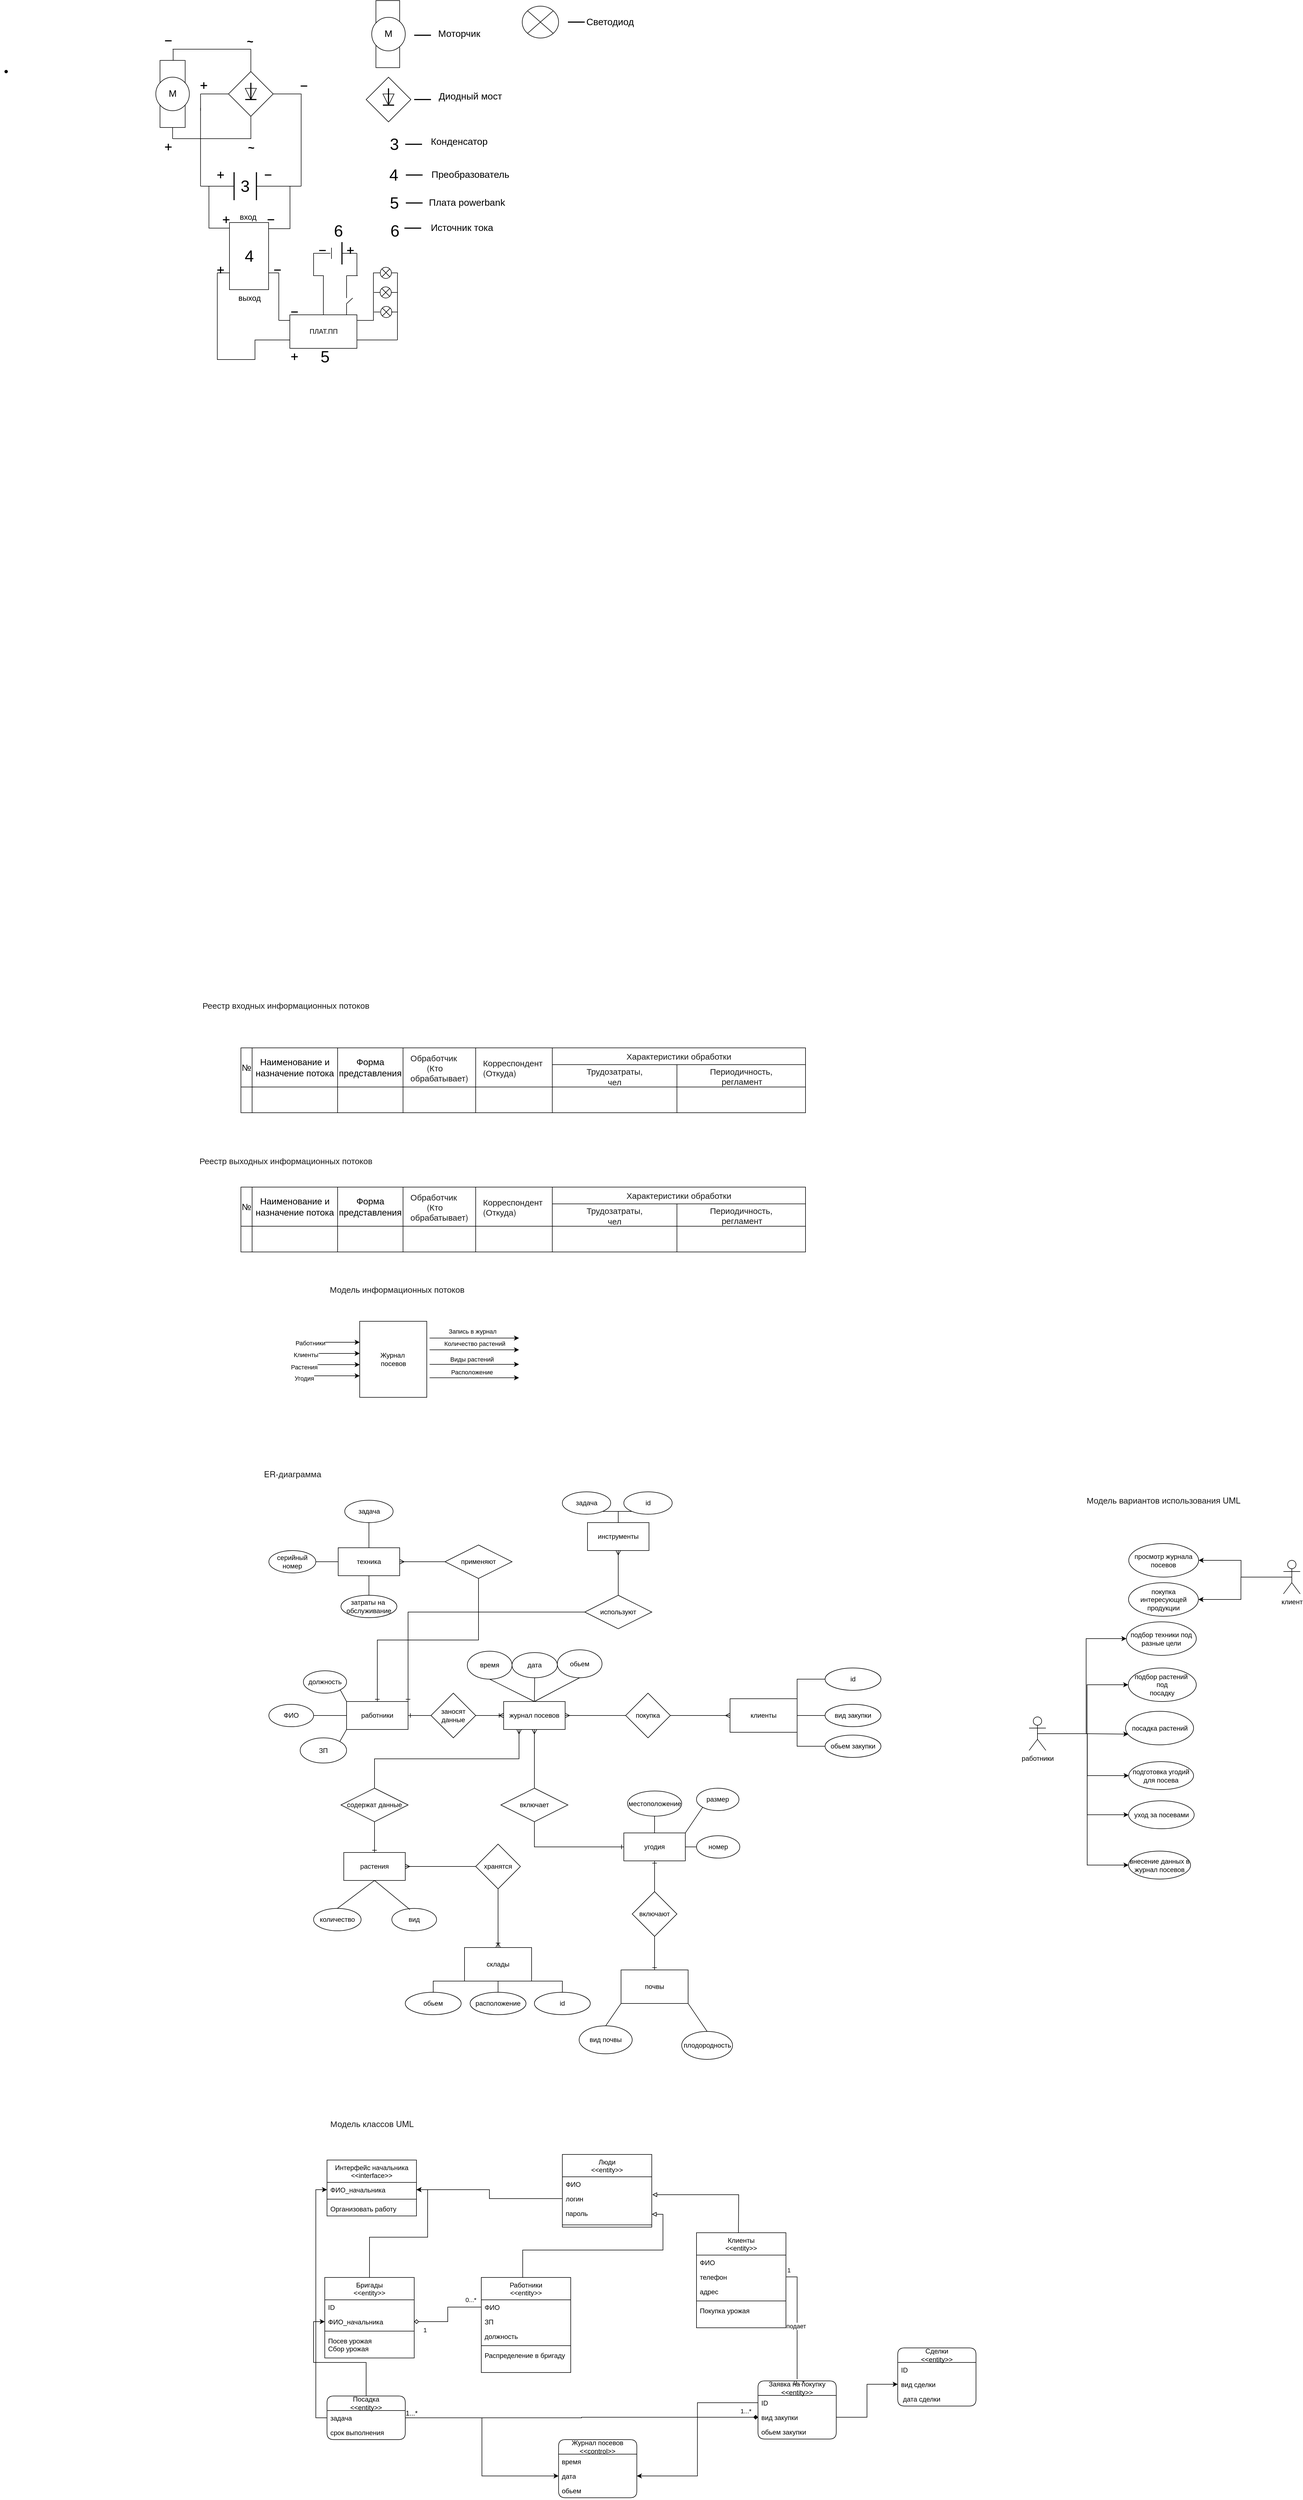 <mxfile version="26.0.16">
  <diagram name="Страница — 1" id="Wz7W_foQ-fIaF9sAPewU">
    <mxGraphModel dx="2098" dy="4275" grid="1" gridSize="10" guides="1" tooltips="1" connect="1" arrows="1" fold="1" page="1" pageScale="1" pageWidth="827" pageHeight="1169" math="0" shadow="0">
      <root>
        <mxCell id="0" />
        <mxCell id="1" parent="0" />
        <mxCell id="-IguEGzYQd1nNIIbEKL5-28" value="" style="rounded=0;whiteSpace=wrap;html=1;" vertex="1" parent="1">
          <mxGeometry x="15.25" y="-2935" width="45" height="120" as="geometry" />
        </mxCell>
        <mxCell id="6RJDPmXHYYITonhlFicW-18" style="edgeStyle=orthogonalEdgeStyle;rounded=0;orthogonalLoop=1;jettySize=auto;html=1;exitX=1;exitY=0.5;exitDx=0;exitDy=0;entryX=0;entryY=0.5;entryDx=0;entryDy=0;endArrow=none;startFill=0;startArrow=ERmany;" parent="1" source="xHQmMYvVog3_YFpnnVDU-4" target="6RJDPmXHYYITonhlFicW-17" edge="1">
          <mxGeometry relative="1" as="geometry" />
        </mxCell>
        <mxCell id="xHQmMYvVog3_YFpnnVDU-4" value="растения" style="html=1;whiteSpace=wrap;" parent="1" vertex="1">
          <mxGeometry x="344" y="270" width="110" height="50" as="geometry" />
        </mxCell>
        <mxCell id="8dKpMXSSEpybX1ov0lda-67" style="edgeStyle=orthogonalEdgeStyle;rounded=0;orthogonalLoop=1;jettySize=auto;html=1;exitX=1;exitY=0.5;exitDx=0;exitDy=0;entryX=0;entryY=0.5;entryDx=0;entryDy=0;endArrow=none;startFill=0;" parent="1" source="xHQmMYvVog3_YFpnnVDU-5" target="xHQmMYvVog3_YFpnnVDU-33" edge="1">
          <mxGeometry relative="1" as="geometry" />
        </mxCell>
        <mxCell id="xHQmMYvVog3_YFpnnVDU-5" value="угодия" style="html=1;whiteSpace=wrap;" parent="1" vertex="1">
          <mxGeometry x="845" y="235" width="110" height="50" as="geometry" />
        </mxCell>
        <mxCell id="8dKpMXSSEpybX1ov0lda-70" style="edgeStyle=orthogonalEdgeStyle;rounded=0;orthogonalLoop=1;jettySize=auto;html=1;exitX=0.5;exitY=0;exitDx=0;exitDy=0;entryX=0.5;entryY=1;entryDx=0;entryDy=0;endArrow=none;endFill=0;startArrow=ERone;startFill=0;" parent="1" source="xHQmMYvVog3_YFpnnVDU-6" target="8dKpMXSSEpybX1ov0lda-69" edge="1">
          <mxGeometry relative="1" as="geometry" />
        </mxCell>
        <mxCell id="8dKpMXSSEpybX1ov0lda-73" style="edgeStyle=orthogonalEdgeStyle;rounded=0;orthogonalLoop=1;jettySize=auto;html=1;exitX=1;exitY=0;exitDx=0;exitDy=0;entryX=0;entryY=0.5;entryDx=0;entryDy=0;endArrow=none;endFill=0;startArrow=ERone;startFill=0;" parent="1" source="xHQmMYvVog3_YFpnnVDU-6" target="8dKpMXSSEpybX1ov0lda-68" edge="1">
          <mxGeometry relative="1" as="geometry" />
        </mxCell>
        <mxCell id="xHQmMYvVog3_YFpnnVDU-6" value="работники" style="html=1;whiteSpace=wrap;" parent="1" vertex="1">
          <mxGeometry x="349" width="110" height="50" as="geometry" />
        </mxCell>
        <mxCell id="8dKpMXSSEpybX1ov0lda-83" style="edgeStyle=orthogonalEdgeStyle;rounded=0;orthogonalLoop=1;jettySize=auto;html=1;exitX=0.5;exitY=1;exitDx=0;exitDy=0;entryX=0.5;entryY=0;entryDx=0;entryDy=0;endArrow=none;endFill=0;startFill=0;startArrow=ERmany;" parent="1" source="xHQmMYvVog3_YFpnnVDU-7" target="8dKpMXSSEpybX1ov0lda-77" edge="1">
          <mxGeometry relative="1" as="geometry" />
        </mxCell>
        <mxCell id="8dKpMXSSEpybX1ov0lda-87" style="edgeStyle=orthogonalEdgeStyle;rounded=0;orthogonalLoop=1;jettySize=auto;html=1;exitX=0.25;exitY=1;exitDx=0;exitDy=0;entryX=0.5;entryY=0;entryDx=0;entryDy=0;startArrow=ERmany;startFill=0;endArrow=none;" parent="1" source="xHQmMYvVog3_YFpnnVDU-7" target="8dKpMXSSEpybX1ov0lda-76" edge="1">
          <mxGeometry relative="1" as="geometry" />
        </mxCell>
        <mxCell id="6RJDPmXHYYITonhlFicW-8" style="edgeStyle=orthogonalEdgeStyle;rounded=0;orthogonalLoop=1;jettySize=auto;html=1;exitX=1;exitY=0.5;exitDx=0;exitDy=0;entryX=0;entryY=0.5;entryDx=0;entryDy=0;startArrow=ERmany;startFill=0;endArrow=none;endFill=0;" parent="1" source="xHQmMYvVog3_YFpnnVDU-7" target="6RJDPmXHYYITonhlFicW-6" edge="1">
          <mxGeometry relative="1" as="geometry" />
        </mxCell>
        <mxCell id="xHQmMYvVog3_YFpnnVDU-7" value="журнал посевов" style="html=1;whiteSpace=wrap;" parent="1" vertex="1">
          <mxGeometry x="630" width="110" height="50" as="geometry" />
        </mxCell>
        <mxCell id="xHQmMYvVog3_YFpnnVDU-10" value="заносят данные" style="rhombus;whiteSpace=wrap;html=1;" parent="1" vertex="1">
          <mxGeometry x="500" y="-15" width="80" height="80" as="geometry" />
        </mxCell>
        <mxCell id="xHQmMYvVog3_YFpnnVDU-30" value="ФИО" style="ellipse;whiteSpace=wrap;html=1;" parent="1" vertex="1">
          <mxGeometry x="210" y="5" width="80" height="40" as="geometry" />
        </mxCell>
        <mxCell id="xHQmMYvVog3_YFpnnVDU-32" value="вид" style="ellipse;whiteSpace=wrap;html=1;" parent="1" vertex="1">
          <mxGeometry x="430" y="370" width="80" height="40" as="geometry" />
        </mxCell>
        <mxCell id="xHQmMYvVog3_YFpnnVDU-33" value="номер" style="ellipse;whiteSpace=wrap;html=1;" parent="1" vertex="1">
          <mxGeometry x="975" y="240" width="77.5" height="40" as="geometry" />
        </mxCell>
        <mxCell id="xHQmMYvVog3_YFpnnVDU-34" value="дата" style="ellipse;whiteSpace=wrap;html=1;" parent="1" vertex="1">
          <mxGeometry x="645" y="-87.5" width="81" height="45" as="geometry" />
        </mxCell>
        <mxCell id="xHQmMYvVog3_YFpnnVDU-41" value="время" style="ellipse;whiteSpace=wrap;html=1;" parent="1" vertex="1">
          <mxGeometry x="565" y="-90" width="80" height="50" as="geometry" />
        </mxCell>
        <mxCell id="xHQmMYvVog3_YFpnnVDU-42" value="размер" style="ellipse;whiteSpace=wrap;html=1;" parent="1" vertex="1">
          <mxGeometry x="975" y="155" width="76" height="40" as="geometry" />
        </mxCell>
        <mxCell id="xHQmMYvVog3_YFpnnVDU-48" value="должность" style="ellipse;whiteSpace=wrap;html=1;" parent="1" vertex="1">
          <mxGeometry x="271.75" y="-55" width="77.25" height="40" as="geometry" />
        </mxCell>
        <mxCell id="xHQmMYvVog3_YFpnnVDU-53" value="обьем" style="ellipse;whiteSpace=wrap;html=1;" parent="1" vertex="1">
          <mxGeometry x="726" y="-92.5" width="80" height="50" as="geometry" />
        </mxCell>
        <mxCell id="xHQmMYvVog3_YFpnnVDU-55" value="техника" style="rounded=0;whiteSpace=wrap;html=1;" parent="1" vertex="1">
          <mxGeometry x="334" y="-275" width="110" height="50" as="geometry" />
        </mxCell>
        <mxCell id="BllhNs5Axg_kHeN5OGML-1" value="ЗП" style="ellipse;whiteSpace=wrap;html=1;" parent="1" vertex="1">
          <mxGeometry x="266" y="65" width="83" height="45" as="geometry" />
        </mxCell>
        <mxCell id="BllhNs5Axg_kHeN5OGML-4" value="количество" style="ellipse;whiteSpace=wrap;html=1;" parent="1" vertex="1">
          <mxGeometry x="290" y="370" width="85" height="40" as="geometry" />
        </mxCell>
        <mxCell id="BllhNs5Axg_kHeN5OGML-10" value="местоположение" style="ellipse;whiteSpace=wrap;html=1;" parent="1" vertex="1">
          <mxGeometry x="851.5" y="160" width="97" height="45" as="geometry" />
        </mxCell>
        <mxCell id="BllhNs5Axg_kHeN5OGML-14" value="серийный&lt;div&gt;номер&lt;/div&gt;" style="ellipse;whiteSpace=wrap;html=1;" parent="1" vertex="1">
          <mxGeometry x="210" y="-270" width="84" height="40" as="geometry" />
        </mxCell>
        <mxCell id="BllhNs5Axg_kHeN5OGML-15" value="задача" style="ellipse;whiteSpace=wrap;html=1;" parent="1" vertex="1">
          <mxGeometry x="345.75" y="-360" width="86.5" height="40" as="geometry" />
        </mxCell>
        <mxCell id="BllhNs5Axg_kHeN5OGML-23" value="затраты на&amp;nbsp;&lt;div&gt;обслуживание&lt;/div&gt;" style="ellipse;whiteSpace=wrap;html=1;" parent="1" vertex="1">
          <mxGeometry x="339" y="-190" width="100" height="40" as="geometry" />
        </mxCell>
        <mxCell id="BllhNs5Axg_kHeN5OGML-36" style="edgeStyle=orthogonalEdgeStyle;rounded=0;orthogonalLoop=1;jettySize=auto;html=1;exitX=0.5;exitY=0.5;exitDx=0;exitDy=0;exitPerimeter=0;entryX=0;entryY=0.5;entryDx=0;entryDy=0;" parent="1" source="BllhNs5Axg_kHeN5OGML-25" target="BllhNs5Axg_kHeN5OGML-28" edge="1">
          <mxGeometry relative="1" as="geometry" />
        </mxCell>
        <mxCell id="BllhNs5Axg_kHeN5OGML-37" style="edgeStyle=orthogonalEdgeStyle;rounded=0;orthogonalLoop=1;jettySize=auto;html=1;exitX=0.5;exitY=0.5;exitDx=0;exitDy=0;exitPerimeter=0;entryX=0;entryY=0.5;entryDx=0;entryDy=0;" parent="1" source="BllhNs5Axg_kHeN5OGML-25" target="BllhNs5Axg_kHeN5OGML-29" edge="1">
          <mxGeometry relative="1" as="geometry" />
        </mxCell>
        <mxCell id="BllhNs5Axg_kHeN5OGML-38" style="edgeStyle=orthogonalEdgeStyle;rounded=0;orthogonalLoop=1;jettySize=auto;html=1;exitX=0.5;exitY=0.5;exitDx=0;exitDy=0;exitPerimeter=0;entryX=0;entryY=0.5;entryDx=0;entryDy=0;" parent="1" source="BllhNs5Axg_kHeN5OGML-25" target="BllhNs5Axg_kHeN5OGML-26" edge="1">
          <mxGeometry relative="1" as="geometry" />
        </mxCell>
        <mxCell id="BllhNs5Axg_kHeN5OGML-43" style="edgeStyle=orthogonalEdgeStyle;rounded=0;orthogonalLoop=1;jettySize=auto;html=1;exitX=0.5;exitY=0.5;exitDx=0;exitDy=0;exitPerimeter=0;entryX=0;entryY=0.5;entryDx=0;entryDy=0;" parent="1" source="BllhNs5Axg_kHeN5OGML-25" target="BllhNs5Axg_kHeN5OGML-41" edge="1">
          <mxGeometry relative="1" as="geometry" />
        </mxCell>
        <mxCell id="zRg1PY13SWyCJ_tRB_gy-2" style="edgeStyle=orthogonalEdgeStyle;rounded=0;orthogonalLoop=1;jettySize=auto;html=1;exitX=0.5;exitY=0.5;exitDx=0;exitDy=0;exitPerimeter=0;entryX=0;entryY=0.5;entryDx=0;entryDy=0;" parent="1" source="BllhNs5Axg_kHeN5OGML-25" target="BllhNs5Axg_kHeN5OGML-32" edge="1">
          <mxGeometry relative="1" as="geometry" />
        </mxCell>
        <mxCell id="BllhNs5Axg_kHeN5OGML-25" value="работники" style="shape=umlActor;verticalLabelPosition=bottom;verticalAlign=top;html=1;outlineConnect=0;" parent="1" vertex="1">
          <mxGeometry x="1570" y="27.5" width="30" height="60" as="geometry" />
        </mxCell>
        <mxCell id="BllhNs5Axg_kHeN5OGML-26" value="подбор растений&amp;nbsp;&lt;div&gt;под&lt;/div&gt;&lt;div&gt;посадку&lt;/div&gt;" style="ellipse;whiteSpace=wrap;html=1;" parent="1" vertex="1">
          <mxGeometry x="1747.38" y="-60" width="121.75" height="60" as="geometry" />
        </mxCell>
        <mxCell id="BllhNs5Axg_kHeN5OGML-27" value="посадка растений" style="ellipse;whiteSpace=wrap;html=1;" parent="1" vertex="1">
          <mxGeometry x="1742.5" y="17.5" width="121.75" height="60" as="geometry" />
        </mxCell>
        <mxCell id="BllhNs5Axg_kHeN5OGML-28" value="подготовка угодий для посева" style="ellipse;whiteSpace=wrap;html=1;" parent="1" vertex="1">
          <mxGeometry x="1748.25" y="107.5" width="116" height="50" as="geometry" />
        </mxCell>
        <mxCell id="BllhNs5Axg_kHeN5OGML-29" value="внесение данных в журнал посевов" style="ellipse;whiteSpace=wrap;html=1;" parent="1" vertex="1">
          <mxGeometry x="1747.88" y="267.5" width="111" height="50" as="geometry" />
        </mxCell>
        <mxCell id="BllhNs5Axg_kHeN5OGML-32" value="подбор техники под разные цели" style="ellipse;whiteSpace=wrap;html=1;" parent="1" vertex="1">
          <mxGeometry x="1744.13" y="-142.5" width="125" height="60" as="geometry" />
        </mxCell>
        <mxCell id="BllhNs5Axg_kHeN5OGML-35" style="edgeStyle=orthogonalEdgeStyle;rounded=0;orthogonalLoop=1;jettySize=auto;html=1;exitX=0.5;exitY=0.5;exitDx=0;exitDy=0;exitPerimeter=0;entryX=0.042;entryY=0.68;entryDx=0;entryDy=0;entryPerimeter=0;" parent="1" source="BllhNs5Axg_kHeN5OGML-25" target="BllhNs5Axg_kHeN5OGML-27" edge="1">
          <mxGeometry relative="1" as="geometry" />
        </mxCell>
        <mxCell id="BllhNs5Axg_kHeN5OGML-41" value="уход за посевами" style="ellipse;whiteSpace=wrap;html=1;" parent="1" vertex="1">
          <mxGeometry x="1747.88" y="177.5" width="117.5" height="50" as="geometry" />
        </mxCell>
        <mxCell id="8dKpMXSSEpybX1ov0lda-4" value="" style="edgeStyle=entityRelationEdgeStyle;fontSize=12;html=1;endArrow=ERoneToMany;rounded=0;exitX=1;exitY=0.5;exitDx=0;exitDy=0;entryX=0;entryY=0.5;entryDx=0;entryDy=0;" parent="1" source="xHQmMYvVog3_YFpnnVDU-10" target="xHQmMYvVog3_YFpnnVDU-7" edge="1">
          <mxGeometry width="100" height="100" relative="1" as="geometry">
            <mxPoint x="450" y="80" as="sourcePoint" />
            <mxPoint x="550" y="-20" as="targetPoint" />
          </mxGeometry>
        </mxCell>
        <mxCell id="8dKpMXSSEpybX1ov0lda-9" style="edgeStyle=orthogonalEdgeStyle;rounded=0;orthogonalLoop=1;jettySize=auto;html=1;exitX=0.5;exitY=0;exitDx=0;exitDy=0;entryX=0.5;entryY=1;entryDx=0;entryDy=0;" parent="1" source="8dKpMXSSEpybX1ov0lda-6" target="8dKpMXSSEpybX1ov0lda-8" edge="1">
          <mxGeometry relative="1" as="geometry" />
        </mxCell>
        <mxCell id="8dKpMXSSEpybX1ov0lda-10" style="edgeStyle=orthogonalEdgeStyle;rounded=0;orthogonalLoop=1;jettySize=auto;html=1;exitX=0.5;exitY=0;exitDx=0;exitDy=0;entryX=0.5;entryY=1;entryDx=0;entryDy=0;" parent="1" source="8dKpMXSSEpybX1ov0lda-6" target="8dKpMXSSEpybX1ov0lda-7" edge="1">
          <mxGeometry relative="1" as="geometry" />
        </mxCell>
        <mxCell id="8dKpMXSSEpybX1ov0lda-6" value="инструменты" style="rounded=0;whiteSpace=wrap;html=1;" parent="1" vertex="1">
          <mxGeometry x="780" y="-320" width="110" height="50" as="geometry" />
        </mxCell>
        <mxCell id="8dKpMXSSEpybX1ov0lda-7" value="задача" style="ellipse;whiteSpace=wrap;html=1;" parent="1" vertex="1">
          <mxGeometry x="735" y="-375" width="86.5" height="40" as="geometry" />
        </mxCell>
        <mxCell id="8dKpMXSSEpybX1ov0lda-8" value="id" style="ellipse;whiteSpace=wrap;html=1;" parent="1" vertex="1">
          <mxGeometry x="845" y="-375" width="86.5" height="40" as="geometry" />
        </mxCell>
        <mxCell id="8dKpMXSSEpybX1ov0lda-35" value="" style="endArrow=none;html=1;rounded=0;entryX=0;entryY=0.5;entryDx=0;entryDy=0;exitX=1;exitY=0.5;exitDx=0;exitDy=0;startArrow=ERone;startFill=0;" parent="1" source="xHQmMYvVog3_YFpnnVDU-6" target="xHQmMYvVog3_YFpnnVDU-10" edge="1">
          <mxGeometry relative="1" as="geometry">
            <mxPoint x="415" y="70" as="sourcePoint" />
            <mxPoint x="575" y="70" as="targetPoint" />
          </mxGeometry>
        </mxCell>
        <mxCell id="8dKpMXSSEpybX1ov0lda-49" value="" style="endArrow=none;html=1;rounded=0;entryX=0.5;entryY=0;entryDx=0;entryDy=0;exitX=0.5;exitY=1;exitDx=0;exitDy=0;" parent="1" source="BllhNs5Axg_kHeN5OGML-10" target="xHQmMYvVog3_YFpnnVDU-5" edge="1">
          <mxGeometry relative="1" as="geometry">
            <mxPoint x="915" y="150" as="sourcePoint" />
            <mxPoint x="1075" y="150" as="targetPoint" />
          </mxGeometry>
        </mxCell>
        <mxCell id="8dKpMXSSEpybX1ov0lda-53" value="" style="endArrow=none;html=1;rounded=0;entryX=0.5;entryY=1;entryDx=0;entryDy=0;exitX=0.5;exitY=0;exitDx=0;exitDy=0;" parent="1" source="xHQmMYvVog3_YFpnnVDU-7" target="xHQmMYvVog3_YFpnnVDU-41" edge="1">
          <mxGeometry relative="1" as="geometry">
            <mxPoint x="415" y="170" as="sourcePoint" />
            <mxPoint x="575" y="170" as="targetPoint" />
          </mxGeometry>
        </mxCell>
        <mxCell id="8dKpMXSSEpybX1ov0lda-56" value="" style="endArrow=none;html=1;rounded=0;exitX=1;exitY=1;exitDx=0;exitDy=0;entryX=0;entryY=0;entryDx=0;entryDy=0;" parent="1" source="xHQmMYvVog3_YFpnnVDU-48" target="xHQmMYvVog3_YFpnnVDU-6" edge="1">
          <mxGeometry relative="1" as="geometry">
            <mxPoint x="415" y="170" as="sourcePoint" />
            <mxPoint x="575" y="170" as="targetPoint" />
          </mxGeometry>
        </mxCell>
        <mxCell id="8dKpMXSSEpybX1ov0lda-57" value="" style="endArrow=none;html=1;rounded=0;exitX=1;exitY=0.5;exitDx=0;exitDy=0;entryX=0;entryY=0.5;entryDx=0;entryDy=0;" parent="1" source="xHQmMYvVog3_YFpnnVDU-30" target="xHQmMYvVog3_YFpnnVDU-6" edge="1">
          <mxGeometry relative="1" as="geometry">
            <mxPoint x="415" y="170" as="sourcePoint" />
            <mxPoint x="575" y="170" as="targetPoint" />
          </mxGeometry>
        </mxCell>
        <mxCell id="8dKpMXSSEpybX1ov0lda-59" value="" style="endArrow=none;html=1;rounded=0;exitX=1;exitY=0;exitDx=0;exitDy=0;entryX=0;entryY=1;entryDx=0;entryDy=0;" parent="1" source="BllhNs5Axg_kHeN5OGML-1" target="xHQmMYvVog3_YFpnnVDU-6" edge="1">
          <mxGeometry relative="1" as="geometry">
            <mxPoint x="415" y="170" as="sourcePoint" />
            <mxPoint x="575" y="170" as="targetPoint" />
          </mxGeometry>
        </mxCell>
        <mxCell id="8dKpMXSSEpybX1ov0lda-60" value="" style="endArrow=none;html=1;rounded=0;entryX=0.5;entryY=1;entryDx=0;entryDy=0;exitX=0.5;exitY=0;exitDx=0;exitDy=0;" parent="1" source="xHQmMYvVog3_YFpnnVDU-55" target="BllhNs5Axg_kHeN5OGML-15" edge="1">
          <mxGeometry relative="1" as="geometry">
            <mxPoint x="415" y="-230" as="sourcePoint" />
            <mxPoint x="575" y="-230" as="targetPoint" />
          </mxGeometry>
        </mxCell>
        <mxCell id="8dKpMXSSEpybX1ov0lda-61" value="" style="endArrow=none;html=1;rounded=0;entryX=0;entryY=0.5;entryDx=0;entryDy=0;exitX=1;exitY=0.5;exitDx=0;exitDy=0;" parent="1" source="BllhNs5Axg_kHeN5OGML-14" target="xHQmMYvVog3_YFpnnVDU-55" edge="1">
          <mxGeometry relative="1" as="geometry">
            <mxPoint x="415" y="-230" as="sourcePoint" />
            <mxPoint x="575" y="-230" as="targetPoint" />
          </mxGeometry>
        </mxCell>
        <mxCell id="8dKpMXSSEpybX1ov0lda-62" value="" style="endArrow=none;html=1;rounded=0;entryX=0.5;entryY=0;entryDx=0;entryDy=0;exitX=0.5;exitY=1;exitDx=0;exitDy=0;" parent="1" source="xHQmMYvVog3_YFpnnVDU-55" target="BllhNs5Axg_kHeN5OGML-23" edge="1">
          <mxGeometry relative="1" as="geometry">
            <mxPoint x="415" y="-230" as="sourcePoint" />
            <mxPoint x="575" y="-230" as="targetPoint" />
          </mxGeometry>
        </mxCell>
        <mxCell id="8dKpMXSSEpybX1ov0lda-72" style="edgeStyle=orthogonalEdgeStyle;rounded=0;orthogonalLoop=1;jettySize=auto;html=1;exitX=0.5;exitY=0;exitDx=0;exitDy=0;entryX=0.5;entryY=1;entryDx=0;entryDy=0;endArrow=ERmany;endFill=0;" parent="1" source="8dKpMXSSEpybX1ov0lda-68" target="8dKpMXSSEpybX1ov0lda-6" edge="1">
          <mxGeometry relative="1" as="geometry" />
        </mxCell>
        <mxCell id="8dKpMXSSEpybX1ov0lda-68" value="используют" style="shape=rhombus;perimeter=rhombusPerimeter;whiteSpace=wrap;html=1;align=center;" parent="1" vertex="1">
          <mxGeometry x="775" y="-190" width="120" height="60" as="geometry" />
        </mxCell>
        <mxCell id="8dKpMXSSEpybX1ov0lda-71" style="edgeStyle=orthogonalEdgeStyle;rounded=0;orthogonalLoop=1;jettySize=auto;html=1;exitX=0;exitY=0.5;exitDx=0;exitDy=0;entryX=1;entryY=0.5;entryDx=0;entryDy=0;endArrow=ERmany;endFill=0;" parent="1" source="8dKpMXSSEpybX1ov0lda-69" target="xHQmMYvVog3_YFpnnVDU-55" edge="1">
          <mxGeometry relative="1" as="geometry" />
        </mxCell>
        <mxCell id="8dKpMXSSEpybX1ov0lda-69" value="применяют" style="shape=rhombus;perimeter=rhombusPerimeter;whiteSpace=wrap;html=1;align=center;" parent="1" vertex="1">
          <mxGeometry x="525" y="-280" width="120" height="60" as="geometry" />
        </mxCell>
        <mxCell id="8dKpMXSSEpybX1ov0lda-74" value="" style="endArrow=none;html=1;rounded=0;exitX=0.5;exitY=0;exitDx=0;exitDy=0;entryX=0.5;entryY=1;entryDx=0;entryDy=0;" parent="1" source="BllhNs5Axg_kHeN5OGML-4" target="xHQmMYvVog3_YFpnnVDU-4" edge="1">
          <mxGeometry relative="1" as="geometry">
            <mxPoint x="605" y="240" as="sourcePoint" />
            <mxPoint x="765" y="240" as="targetPoint" />
          </mxGeometry>
        </mxCell>
        <mxCell id="8dKpMXSSEpybX1ov0lda-75" value="" style="endArrow=none;html=1;rounded=0;exitX=0.5;exitY=1;exitDx=0;exitDy=0;entryX=0.403;entryY=0.05;entryDx=0;entryDy=0;entryPerimeter=0;" parent="1" source="xHQmMYvVog3_YFpnnVDU-4" target="xHQmMYvVog3_YFpnnVDU-32" edge="1">
          <mxGeometry relative="1" as="geometry">
            <mxPoint x="605" y="240" as="sourcePoint" />
            <mxPoint x="765" y="240" as="targetPoint" />
          </mxGeometry>
        </mxCell>
        <mxCell id="8dKpMXSSEpybX1ov0lda-82" style="edgeStyle=orthogonalEdgeStyle;rounded=0;orthogonalLoop=1;jettySize=auto;html=1;exitX=0.5;exitY=1;exitDx=0;exitDy=0;entryX=0.5;entryY=0;entryDx=0;entryDy=0;endArrow=ERone;endFill=0;" parent="1" source="8dKpMXSSEpybX1ov0lda-76" target="xHQmMYvVog3_YFpnnVDU-4" edge="1">
          <mxGeometry relative="1" as="geometry" />
        </mxCell>
        <mxCell id="8dKpMXSSEpybX1ov0lda-76" value="содержат данные" style="shape=rhombus;perimeter=rhombusPerimeter;whiteSpace=wrap;html=1;align=center;" parent="1" vertex="1">
          <mxGeometry x="339" y="155" width="120" height="60" as="geometry" />
        </mxCell>
        <mxCell id="8dKpMXSSEpybX1ov0lda-85" style="edgeStyle=orthogonalEdgeStyle;rounded=0;orthogonalLoop=1;jettySize=auto;html=1;exitX=0.5;exitY=1;exitDx=0;exitDy=0;entryX=0;entryY=0.5;entryDx=0;entryDy=0;endArrow=ERone;endFill=0;" parent="1" source="8dKpMXSSEpybX1ov0lda-77" target="xHQmMYvVog3_YFpnnVDU-5" edge="1">
          <mxGeometry relative="1" as="geometry" />
        </mxCell>
        <mxCell id="8dKpMXSSEpybX1ov0lda-77" value="включает" style="shape=rhombus;perimeter=rhombusPerimeter;whiteSpace=wrap;html=1;align=center;" parent="1" vertex="1">
          <mxGeometry x="625" y="155" width="120" height="60" as="geometry" />
        </mxCell>
        <mxCell id="8dKpMXSSEpybX1ov0lda-79" value="" style="endArrow=none;html=1;rounded=0;exitX=0.5;exitY=1;exitDx=0;exitDy=0;entryX=0.5;entryY=0;entryDx=0;entryDy=0;" parent="1" source="xHQmMYvVog3_YFpnnVDU-34" target="xHQmMYvVog3_YFpnnVDU-7" edge="1">
          <mxGeometry relative="1" as="geometry">
            <mxPoint x="605" y="-60" as="sourcePoint" />
            <mxPoint x="765" y="-60" as="targetPoint" />
          </mxGeometry>
        </mxCell>
        <mxCell id="8dKpMXSSEpybX1ov0lda-80" value="" style="endArrow=none;html=1;rounded=0;entryX=0.5;entryY=1;entryDx=0;entryDy=0;exitX=0.5;exitY=0;exitDx=0;exitDy=0;" parent="1" source="xHQmMYvVog3_YFpnnVDU-7" target="xHQmMYvVog3_YFpnnVDU-53" edge="1">
          <mxGeometry relative="1" as="geometry">
            <mxPoint x="605" y="-60" as="sourcePoint" />
            <mxPoint x="765" y="-60" as="targetPoint" />
          </mxGeometry>
        </mxCell>
        <mxCell id="6RJDPmXHYYITonhlFicW-32" style="edgeStyle=orthogonalEdgeStyle;rounded=0;orthogonalLoop=1;jettySize=auto;html=1;exitX=1;exitY=0;exitDx=0;exitDy=0;entryX=0;entryY=0.5;entryDx=0;entryDy=0;endArrow=none;startFill=0;" parent="1" source="6RJDPmXHYYITonhlFicW-1" target="6RJDPmXHYYITonhlFicW-28" edge="1">
          <mxGeometry relative="1" as="geometry" />
        </mxCell>
        <mxCell id="6RJDPmXHYYITonhlFicW-33" style="edgeStyle=orthogonalEdgeStyle;rounded=0;orthogonalLoop=1;jettySize=auto;html=1;exitX=1;exitY=0.5;exitDx=0;exitDy=0;entryX=0;entryY=0.5;entryDx=0;entryDy=0;endArrow=none;startFill=0;" parent="1" source="6RJDPmXHYYITonhlFicW-1" target="6RJDPmXHYYITonhlFicW-29" edge="1">
          <mxGeometry relative="1" as="geometry" />
        </mxCell>
        <mxCell id="6RJDPmXHYYITonhlFicW-34" style="edgeStyle=orthogonalEdgeStyle;rounded=0;orthogonalLoop=1;jettySize=auto;html=1;exitX=1;exitY=1;exitDx=0;exitDy=0;entryX=0;entryY=0.5;entryDx=0;entryDy=0;endArrow=none;startFill=0;" parent="1" source="6RJDPmXHYYITonhlFicW-1" target="6RJDPmXHYYITonhlFicW-30" edge="1">
          <mxGeometry relative="1" as="geometry" />
        </mxCell>
        <mxCell id="6RJDPmXHYYITonhlFicW-1" value="клиенты" style="rounded=0;whiteSpace=wrap;html=1;" parent="1" vertex="1">
          <mxGeometry x="1035" y="-5" width="120" height="60" as="geometry" />
        </mxCell>
        <mxCell id="6RJDPmXHYYITonhlFicW-5" style="edgeStyle=orthogonalEdgeStyle;rounded=0;orthogonalLoop=1;jettySize=auto;html=1;entryX=0.5;entryY=1;entryDx=0;entryDy=0;startArrow=ERone;startFill=0;endArrow=none;endFill=0;exitX=0.5;exitY=0;exitDx=0;exitDy=0;" parent="1" source="6RJDPmXHYYITonhlFicW-2" target="6RJDPmXHYYITonhlFicW-9" edge="1">
          <mxGeometry relative="1" as="geometry">
            <mxPoint x="385" y="530" as="sourcePoint" />
            <mxPoint x="524.45" y="344.5" as="targetPoint" />
          </mxGeometry>
        </mxCell>
        <mxCell id="6RJDPmXHYYITonhlFicW-2" value="почвы" style="rounded=0;whiteSpace=wrap;html=1;" parent="1" vertex="1">
          <mxGeometry x="840" y="480" width="120" height="60" as="geometry" />
        </mxCell>
        <mxCell id="6RJDPmXHYYITonhlFicW-7" style="edgeStyle=orthogonalEdgeStyle;rounded=0;orthogonalLoop=1;jettySize=auto;html=1;exitX=1;exitY=0.5;exitDx=0;exitDy=0;entryX=0;entryY=0.5;entryDx=0;entryDy=0;startArrow=none;startFill=0;endArrow=ERmany;endFill=0;" parent="1" source="6RJDPmXHYYITonhlFicW-6" target="6RJDPmXHYYITonhlFicW-1" edge="1">
          <mxGeometry relative="1" as="geometry" />
        </mxCell>
        <mxCell id="6RJDPmXHYYITonhlFicW-6" value="покупка" style="rhombus;whiteSpace=wrap;html=1;" parent="1" vertex="1">
          <mxGeometry x="848.25" y="-15" width="80" height="80" as="geometry" />
        </mxCell>
        <mxCell id="6RJDPmXHYYITonhlFicW-12" style="edgeStyle=orthogonalEdgeStyle;rounded=0;orthogonalLoop=1;jettySize=auto;html=1;exitX=0.5;exitY=0;exitDx=0;exitDy=0;startArrow=none;startFill=0;endArrow=ERone;endFill=0;" parent="1" source="6RJDPmXHYYITonhlFicW-9" edge="1">
          <mxGeometry relative="1" as="geometry">
            <mxPoint x="900" y="285" as="targetPoint" />
          </mxGeometry>
        </mxCell>
        <mxCell id="6RJDPmXHYYITonhlFicW-9" value="включают" style="rhombus;whiteSpace=wrap;html=1;" parent="1" vertex="1">
          <mxGeometry x="860" y="340" width="80" height="80" as="geometry" />
        </mxCell>
        <mxCell id="6RJDPmXHYYITonhlFicW-11" value="" style="endArrow=none;html=1;rounded=0;entryX=0;entryY=1;entryDx=0;entryDy=0;exitX=1;exitY=0;exitDx=0;exitDy=0;" parent="1" source="xHQmMYvVog3_YFpnnVDU-5" target="xHQmMYvVog3_YFpnnVDU-42" edge="1">
          <mxGeometry width="50" height="50" relative="1" as="geometry">
            <mxPoint x="635" y="300" as="sourcePoint" />
            <mxPoint x="685" y="250" as="targetPoint" />
          </mxGeometry>
        </mxCell>
        <mxCell id="6RJDPmXHYYITonhlFicW-13" value="вид почвы" style="ellipse;whiteSpace=wrap;html=1;" parent="1" vertex="1">
          <mxGeometry x="765" y="580" width="95" height="50" as="geometry" />
        </mxCell>
        <mxCell id="6RJDPmXHYYITonhlFicW-14" value="плодородность" style="ellipse;whiteSpace=wrap;html=1;" parent="1" vertex="1">
          <mxGeometry x="948.5" y="590" width="91" height="50" as="geometry" />
        </mxCell>
        <mxCell id="6RJDPmXHYYITonhlFicW-15" value="" style="endArrow=none;html=1;rounded=0;entryX=1;entryY=1;entryDx=0;entryDy=0;exitX=0.5;exitY=0;exitDx=0;exitDy=0;" parent="1" source="6RJDPmXHYYITonhlFicW-14" target="6RJDPmXHYYITonhlFicW-2" edge="1">
          <mxGeometry width="50" height="50" relative="1" as="geometry">
            <mxPoint x="635" y="600" as="sourcePoint" />
            <mxPoint x="685" y="550" as="targetPoint" />
          </mxGeometry>
        </mxCell>
        <mxCell id="6RJDPmXHYYITonhlFicW-16" value="" style="endArrow=none;html=1;rounded=0;entryX=0;entryY=1;entryDx=0;entryDy=0;exitX=0.5;exitY=0;exitDx=0;exitDy=0;" parent="1" source="6RJDPmXHYYITonhlFicW-13" target="6RJDPmXHYYITonhlFicW-2" edge="1">
          <mxGeometry width="50" height="50" relative="1" as="geometry">
            <mxPoint x="676" y="600" as="sourcePoint" />
            <mxPoint x="726" y="550" as="targetPoint" />
          </mxGeometry>
        </mxCell>
        <mxCell id="6RJDPmXHYYITonhlFicW-20" style="edgeStyle=orthogonalEdgeStyle;rounded=0;orthogonalLoop=1;jettySize=auto;html=1;exitX=0.5;exitY=1;exitDx=0;exitDy=0;entryX=0.5;entryY=0;entryDx=0;entryDy=0;endArrow=ERoneToMany;startFill=0;endFill=0;" parent="1" source="6RJDPmXHYYITonhlFicW-17" target="6RJDPmXHYYITonhlFicW-19" edge="1">
          <mxGeometry relative="1" as="geometry" />
        </mxCell>
        <mxCell id="6RJDPmXHYYITonhlFicW-17" value="хранятся" style="rhombus;whiteSpace=wrap;html=1;" parent="1" vertex="1">
          <mxGeometry x="580" y="255" width="80" height="80" as="geometry" />
        </mxCell>
        <mxCell id="6RJDPmXHYYITonhlFicW-19" value="склады" style="rounded=0;whiteSpace=wrap;html=1;" parent="1" vertex="1">
          <mxGeometry x="560" y="440" width="120" height="60" as="geometry" />
        </mxCell>
        <mxCell id="6RJDPmXHYYITonhlFicW-25" style="edgeStyle=orthogonalEdgeStyle;rounded=0;orthogonalLoop=1;jettySize=auto;html=1;exitX=0.5;exitY=0;exitDx=0;exitDy=0;entryX=0;entryY=1;entryDx=0;entryDy=0;endArrow=none;startFill=0;" parent="1" source="6RJDPmXHYYITonhlFicW-21" target="6RJDPmXHYYITonhlFicW-19" edge="1">
          <mxGeometry relative="1" as="geometry" />
        </mxCell>
        <mxCell id="6RJDPmXHYYITonhlFicW-21" value="обьем" style="ellipse;whiteSpace=wrap;html=1;align=center;" parent="1" vertex="1">
          <mxGeometry x="454" y="520" width="100" height="40" as="geometry" />
        </mxCell>
        <mxCell id="6RJDPmXHYYITonhlFicW-26" style="edgeStyle=orthogonalEdgeStyle;rounded=0;orthogonalLoop=1;jettySize=auto;html=1;exitX=0.5;exitY=0;exitDx=0;exitDy=0;entryX=0.5;entryY=1;entryDx=0;entryDy=0;endArrow=none;startFill=0;" parent="1" source="6RJDPmXHYYITonhlFicW-22" target="6RJDPmXHYYITonhlFicW-19" edge="1">
          <mxGeometry relative="1" as="geometry" />
        </mxCell>
        <mxCell id="6RJDPmXHYYITonhlFicW-22" value="расположение" style="ellipse;whiteSpace=wrap;html=1;align=center;" parent="1" vertex="1">
          <mxGeometry x="570" y="520" width="100" height="40" as="geometry" />
        </mxCell>
        <mxCell id="6RJDPmXHYYITonhlFicW-27" style="edgeStyle=orthogonalEdgeStyle;rounded=0;orthogonalLoop=1;jettySize=auto;html=1;exitX=0.5;exitY=0;exitDx=0;exitDy=0;entryX=1;entryY=1;entryDx=0;entryDy=0;endArrow=none;startFill=0;" parent="1" source="6RJDPmXHYYITonhlFicW-23" target="6RJDPmXHYYITonhlFicW-19" edge="1">
          <mxGeometry relative="1" as="geometry" />
        </mxCell>
        <mxCell id="6RJDPmXHYYITonhlFicW-23" value="id" style="ellipse;whiteSpace=wrap;html=1;align=center;" parent="1" vertex="1">
          <mxGeometry x="685" y="520" width="100" height="40" as="geometry" />
        </mxCell>
        <mxCell id="6RJDPmXHYYITonhlFicW-28" value="id" style="ellipse;whiteSpace=wrap;html=1;align=center;" parent="1" vertex="1">
          <mxGeometry x="1205" y="-60" width="100" height="40" as="geometry" />
        </mxCell>
        <mxCell id="6RJDPmXHYYITonhlFicW-29" value="вид закупки" style="ellipse;whiteSpace=wrap;html=1;align=center;" parent="1" vertex="1">
          <mxGeometry x="1205" y="5" width="100" height="40" as="geometry" />
        </mxCell>
        <mxCell id="6RJDPmXHYYITonhlFicW-30" value="обьем закупки" style="ellipse;whiteSpace=wrap;html=1;align=center;" parent="1" vertex="1">
          <mxGeometry x="1205" y="60" width="100" height="40" as="geometry" />
        </mxCell>
        <mxCell id="zRg1PY13SWyCJ_tRB_gy-5" style="edgeStyle=orthogonalEdgeStyle;rounded=0;orthogonalLoop=1;jettySize=auto;html=1;exitX=0.5;exitY=0.5;exitDx=0;exitDy=0;exitPerimeter=0;entryX=1;entryY=0.5;entryDx=0;entryDy=0;" parent="1" source="zRg1PY13SWyCJ_tRB_gy-1" target="zRg1PY13SWyCJ_tRB_gy-4" edge="1">
          <mxGeometry relative="1" as="geometry" />
        </mxCell>
        <mxCell id="zRg1PY13SWyCJ_tRB_gy-6" style="edgeStyle=orthogonalEdgeStyle;rounded=0;orthogonalLoop=1;jettySize=auto;html=1;exitX=0.5;exitY=0.5;exitDx=0;exitDy=0;exitPerimeter=0;entryX=1;entryY=0.5;entryDx=0;entryDy=0;" parent="1" source="zRg1PY13SWyCJ_tRB_gy-1" target="zRg1PY13SWyCJ_tRB_gy-3" edge="1">
          <mxGeometry relative="1" as="geometry" />
        </mxCell>
        <mxCell id="zRg1PY13SWyCJ_tRB_gy-1" value="клиент" style="shape=umlActor;verticalLabelPosition=bottom;verticalAlign=top;html=1;outlineConnect=0;" parent="1" vertex="1">
          <mxGeometry x="2025" y="-252.5" width="30" height="60" as="geometry" />
        </mxCell>
        <mxCell id="zRg1PY13SWyCJ_tRB_gy-3" value="покупка интересующей продукции" style="ellipse;whiteSpace=wrap;html=1;" parent="1" vertex="1">
          <mxGeometry x="1747.88" y="-212.5" width="125" height="60" as="geometry" />
        </mxCell>
        <mxCell id="zRg1PY13SWyCJ_tRB_gy-4" value="просмотр журнала посевов" style="ellipse;whiteSpace=wrap;html=1;" parent="1" vertex="1">
          <mxGeometry x="1748.25" y="-282.5" width="125" height="60" as="geometry" />
        </mxCell>
        <mxCell id="zRg1PY13SWyCJ_tRB_gy-105" value="&lt;div&gt;Журнал&amp;nbsp;&lt;/div&gt;&lt;div&gt;посевов&lt;/div&gt;" style="rounded=0;whiteSpace=wrap;html=1;" parent="1" vertex="1">
          <mxGeometry x="372.5" y="-680" width="120" height="136" as="geometry" />
        </mxCell>
        <mxCell id="zRg1PY13SWyCJ_tRB_gy-106" value="" style="endArrow=classic;html=1;rounded=0;" parent="1" edge="1">
          <mxGeometry width="50" height="50" relative="1" as="geometry">
            <mxPoint x="262.5" y="-642.5" as="sourcePoint" />
            <mxPoint x="372.5" y="-642.5" as="targetPoint" />
          </mxGeometry>
        </mxCell>
        <mxCell id="zRg1PY13SWyCJ_tRB_gy-107" value="Работники" style="edgeLabel;html=1;align=center;verticalAlign=middle;resizable=0;points=[];" parent="zRg1PY13SWyCJ_tRB_gy-106" vertex="1" connectable="0">
          <mxGeometry x="-0.588" y="-1" relative="1" as="geometry">
            <mxPoint x="-1" as="offset" />
          </mxGeometry>
        </mxCell>
        <mxCell id="zRg1PY13SWyCJ_tRB_gy-108" value="" style="endArrow=classic;html=1;rounded=0;" parent="1" edge="1">
          <mxGeometry width="50" height="50" relative="1" as="geometry">
            <mxPoint x="262.5" y="-602.5" as="sourcePoint" />
            <mxPoint x="372.5" y="-602.5" as="targetPoint" />
          </mxGeometry>
        </mxCell>
        <mxCell id="zRg1PY13SWyCJ_tRB_gy-109" value="Растения" style="edgeLabel;html=1;align=center;verticalAlign=middle;resizable=0;points=[];" parent="zRg1PY13SWyCJ_tRB_gy-108" vertex="1" connectable="0">
          <mxGeometry x="-0.588" y="-4" relative="1" as="geometry">
            <mxPoint x="-12" as="offset" />
          </mxGeometry>
        </mxCell>
        <mxCell id="zRg1PY13SWyCJ_tRB_gy-110" value="" style="endArrow=classic;html=1;rounded=0;" parent="1" edge="1">
          <mxGeometry width="50" height="50" relative="1" as="geometry">
            <mxPoint x="262.5" y="-622.5" as="sourcePoint" />
            <mxPoint x="372.5" y="-622.5" as="targetPoint" />
          </mxGeometry>
        </mxCell>
        <mxCell id="zRg1PY13SWyCJ_tRB_gy-111" value="Клиенты" style="edgeLabel;html=1;align=center;verticalAlign=middle;resizable=0;points=[];" parent="zRg1PY13SWyCJ_tRB_gy-110" vertex="1" connectable="0">
          <mxGeometry x="-0.739" y="-2" relative="1" as="geometry">
            <mxPoint x="-1" as="offset" />
          </mxGeometry>
        </mxCell>
        <mxCell id="zRg1PY13SWyCJ_tRB_gy-112" value="" style="endArrow=classic;html=1;rounded=0;" parent="1" edge="1">
          <mxGeometry width="50" height="50" relative="1" as="geometry">
            <mxPoint x="497.5" y="-650" as="sourcePoint" />
            <mxPoint x="657.5" y="-650" as="targetPoint" />
          </mxGeometry>
        </mxCell>
        <mxCell id="zRg1PY13SWyCJ_tRB_gy-113" value="Запись в журнал" style="edgeLabel;html=1;align=center;verticalAlign=middle;resizable=0;points=[];" parent="zRg1PY13SWyCJ_tRB_gy-112" vertex="1" connectable="0">
          <mxGeometry x="-0.05" y="2" relative="1" as="geometry">
            <mxPoint y="-10" as="offset" />
          </mxGeometry>
        </mxCell>
        <mxCell id="zRg1PY13SWyCJ_tRB_gy-114" value="Количество растений" style="endArrow=classic;html=1;rounded=0;" parent="1" edge="1">
          <mxGeometry y="11" width="50" height="50" relative="1" as="geometry">
            <mxPoint x="497.5" y="-629" as="sourcePoint" />
            <mxPoint x="657.5" y="-629" as="targetPoint" />
            <mxPoint as="offset" />
          </mxGeometry>
        </mxCell>
        <mxCell id="zRg1PY13SWyCJ_tRB_gy-115" value="" style="endArrow=classic;html=1;rounded=0;" parent="1" edge="1">
          <mxGeometry width="50" height="50" relative="1" as="geometry">
            <mxPoint x="497.5" y="-603" as="sourcePoint" />
            <mxPoint x="657.5" y="-603" as="targetPoint" />
          </mxGeometry>
        </mxCell>
        <mxCell id="zRg1PY13SWyCJ_tRB_gy-116" value="Виды растений" style="edgeLabel;html=1;align=center;verticalAlign=middle;resizable=0;points=[];" parent="zRg1PY13SWyCJ_tRB_gy-115" vertex="1" connectable="0">
          <mxGeometry x="0.312" relative="1" as="geometry">
            <mxPoint x="-30" y="-9" as="offset" />
          </mxGeometry>
        </mxCell>
        <mxCell id="zRg1PY13SWyCJ_tRB_gy-117" value="" style="endArrow=classic;html=1;rounded=0;" parent="1" edge="1">
          <mxGeometry width="50" height="50" relative="1" as="geometry">
            <mxPoint x="262.5" y="-582.5" as="sourcePoint" />
            <mxPoint x="372.5" y="-582.5" as="targetPoint" />
          </mxGeometry>
        </mxCell>
        <mxCell id="zRg1PY13SWyCJ_tRB_gy-118" value="Угодия" style="edgeLabel;html=1;align=center;verticalAlign=middle;resizable=0;points=[];" parent="zRg1PY13SWyCJ_tRB_gy-117" vertex="1" connectable="0">
          <mxGeometry x="-0.588" y="-4" relative="1" as="geometry">
            <mxPoint x="-12" as="offset" />
          </mxGeometry>
        </mxCell>
        <mxCell id="zRg1PY13SWyCJ_tRB_gy-121" value="" style="endArrow=classic;html=1;rounded=0;" parent="1" edge="1">
          <mxGeometry width="50" height="50" relative="1" as="geometry">
            <mxPoint x="497.5" y="-579" as="sourcePoint" />
            <mxPoint x="657.5" y="-579" as="targetPoint" />
          </mxGeometry>
        </mxCell>
        <mxCell id="zRg1PY13SWyCJ_tRB_gy-122" value="Расположение" style="edgeLabel;html=1;align=center;verticalAlign=middle;resizable=0;points=[];" parent="zRg1PY13SWyCJ_tRB_gy-121" vertex="1" connectable="0">
          <mxGeometry x="0.312" relative="1" as="geometry">
            <mxPoint x="-30" y="-10" as="offset" />
          </mxGeometry>
        </mxCell>
        <mxCell id="zRg1PY13SWyCJ_tRB_gy-129" value="Журнал посевов&#xa;&lt;&lt;control&gt;&gt;" style="swimlane;fontStyle=0;childLayout=stackLayout;horizontal=1;startSize=26;fillColor=none;horizontalStack=0;resizeParent=1;resizeParentMax=0;resizeLast=0;collapsible=1;marginBottom=0;whiteSpace=wrap;rounded=1;" parent="1" vertex="1">
          <mxGeometry x="728.25" y="1320" width="140" height="104" as="geometry" />
        </mxCell>
        <mxCell id="zRg1PY13SWyCJ_tRB_gy-130" value="&lt;span style=&quot;text-align: center;&quot;&gt;время&lt;/span&gt;" style="text;strokeColor=none;fillColor=none;align=left;verticalAlign=top;spacingLeft=4;spacingRight=4;overflow=hidden;rotatable=0;points=[[0,0.5],[1,0.5]];portConstraint=eastwest;whiteSpace=wrap;html=1;" parent="zRg1PY13SWyCJ_tRB_gy-129" vertex="1">
          <mxGeometry y="26" width="140" height="26" as="geometry" />
        </mxCell>
        <mxCell id="zRg1PY13SWyCJ_tRB_gy-131" value="&lt;span style=&quot;text-align: center;&quot;&gt;дата&lt;/span&gt;" style="text;strokeColor=none;fillColor=none;align=left;verticalAlign=top;spacingLeft=4;spacingRight=4;overflow=hidden;rotatable=0;points=[[0,0.5],[1,0.5]];portConstraint=eastwest;whiteSpace=wrap;html=1;" parent="zRg1PY13SWyCJ_tRB_gy-129" vertex="1">
          <mxGeometry y="52" width="140" height="26" as="geometry" />
        </mxCell>
        <mxCell id="zRg1PY13SWyCJ_tRB_gy-132" value="&lt;span style=&quot;text-align: center;&quot;&gt;обьем&lt;/span&gt;" style="text;strokeColor=none;fillColor=none;align=left;verticalAlign=top;spacingLeft=4;spacingRight=4;overflow=hidden;rotatable=0;points=[[0,0.5],[1,0.5]];portConstraint=eastwest;whiteSpace=wrap;html=1;" parent="zRg1PY13SWyCJ_tRB_gy-129" vertex="1">
          <mxGeometry y="78" width="140" height="26" as="geometry" />
        </mxCell>
        <mxCell id="Vu7wCiKhx8wEiSxzopor-38" style="edgeStyle=orthogonalEdgeStyle;rounded=0;orthogonalLoop=1;jettySize=auto;html=1;exitX=0.463;exitY=0.018;exitDx=0;exitDy=0;entryX=1;entryY=0.5;entryDx=0;entryDy=0;endArrow=block;endFill=0;exitPerimeter=0;" parent="1" source="Vu7wCiKhx8wEiSxzopor-91" target="Vu7wCiKhx8wEiSxzopor-5" edge="1">
          <mxGeometry relative="1" as="geometry">
            <mxPoint x="658.25" y="1050" as="sourcePoint" />
          </mxGeometry>
        </mxCell>
        <mxCell id="Vu7wCiKhx8wEiSxzopor-101" style="edgeStyle=orthogonalEdgeStyle;rounded=0;orthogonalLoop=1;jettySize=auto;html=1;exitX=0.5;exitY=0;exitDx=0;exitDy=0;entryX=0;entryY=0.5;entryDx=0;entryDy=0;" parent="1" source="Vu7wCiKhx8wEiSxzopor-13" target="Vu7wCiKhx8wEiSxzopor-19" edge="1">
          <mxGeometry relative="1" as="geometry" />
        </mxCell>
        <mxCell id="Vu7wCiKhx8wEiSxzopor-13" value="&lt;div&gt;Посадка&lt;/div&gt;&lt;div&gt;&amp;lt;&amp;lt;entity&amp;gt;&amp;gt;&lt;/div&gt;" style="swimlane;fontStyle=0;childLayout=stackLayout;horizontal=1;startSize=26;fillColor=none;horizontalStack=0;resizeParent=1;resizeParentMax=0;resizeLast=0;collapsible=1;marginBottom=0;whiteSpace=wrap;html=1;rounded=1;" parent="1" vertex="1">
          <mxGeometry x="314" y="1242" width="140" height="78" as="geometry" />
        </mxCell>
        <mxCell id="Vu7wCiKhx8wEiSxzopor-14" value="задача" style="text;strokeColor=none;fillColor=none;align=left;verticalAlign=top;spacingLeft=4;spacingRight=4;overflow=hidden;rotatable=0;points=[[0,0.5],[1,0.5]];portConstraint=eastwest;whiteSpace=wrap;html=1;" parent="Vu7wCiKhx8wEiSxzopor-13" vertex="1">
          <mxGeometry y="26" width="140" height="26" as="geometry" />
        </mxCell>
        <mxCell id="Vu7wCiKhx8wEiSxzopor-15" value="срок выполнения" style="text;strokeColor=none;fillColor=none;align=left;verticalAlign=top;spacingLeft=4;spacingRight=4;overflow=hidden;rotatable=0;points=[[0,0.5],[1,0.5]];portConstraint=eastwest;whiteSpace=wrap;html=1;" parent="Vu7wCiKhx8wEiSxzopor-13" vertex="1">
          <mxGeometry y="52" width="140" height="26" as="geometry" />
        </mxCell>
        <mxCell id="Vu7wCiKhx8wEiSxzopor-84" style="edgeStyle=orthogonalEdgeStyle;rounded=0;orthogonalLoop=1;jettySize=auto;html=1;exitX=0.5;exitY=0;exitDx=0;exitDy=0;entryX=1;entryY=0.5;entryDx=0;entryDy=0;" parent="1" source="Vu7wCiKhx8wEiSxzopor-95" target="Vu7wCiKhx8wEiSxzopor-22" edge="1">
          <mxGeometry relative="1" as="geometry">
            <mxPoint x="389" y="1050" as="sourcePoint" />
          </mxGeometry>
        </mxCell>
        <mxCell id="Vu7wCiKhx8wEiSxzopor-49" style="edgeStyle=orthogonalEdgeStyle;rounded=0;orthogonalLoop=1;jettySize=auto;html=1;exitX=0.5;exitY=0;exitDx=0;exitDy=0;endArrow=none;startFill=0;entryX=1;entryY=0.5;entryDx=0;entryDy=0;" parent="1" source="Vu7wCiKhx8wEiSxzopor-26" target="zRg1PY13SWyCJ_tRB_gy-139" edge="1">
          <mxGeometry relative="1" as="geometry">
            <mxPoint x="1050" y="1090" as="targetPoint" />
          </mxGeometry>
        </mxCell>
        <mxCell id="Vu7wCiKhx8wEiSxzopor-55" value="подает" style="edgeLabel;html=1;align=center;verticalAlign=middle;resizable=0;points=[];" parent="Vu7wCiKhx8wEiSxzopor-49" vertex="1" connectable="0">
          <mxGeometry x="-0.044" y="2" relative="1" as="geometry">
            <mxPoint as="offset" />
          </mxGeometry>
        </mxCell>
        <mxCell id="Vu7wCiKhx8wEiSxzopor-56" value="1" style="edgeLabel;html=1;align=center;verticalAlign=middle;resizable=0;points=[];" parent="Vu7wCiKhx8wEiSxzopor-49" vertex="1" connectable="0">
          <mxGeometry x="0.7" y="1" relative="1" as="geometry">
            <mxPoint x="-14" y="-23" as="offset" />
          </mxGeometry>
        </mxCell>
        <mxCell id="Vu7wCiKhx8wEiSxzopor-58" value="0...*" style="edgeLabel;html=1;align=center;verticalAlign=middle;resizable=0;points=[];" parent="Vu7wCiKhx8wEiSxzopor-49" vertex="1" connectable="0">
          <mxGeometry x="-0.469" y="-1" relative="1" as="geometry">
            <mxPoint x="2" y="57" as="offset" />
          </mxGeometry>
        </mxCell>
        <mxCell id="Vu7wCiKhx8wEiSxzopor-26" value="Заявка на покупку&lt;div&gt;&lt;div&gt;&amp;lt;&amp;lt;entity&amp;gt;&amp;gt;&lt;/div&gt;&lt;/div&gt;" style="swimlane;fontStyle=0;childLayout=stackLayout;horizontal=1;startSize=26;fillColor=none;horizontalStack=0;resizeParent=1;resizeParentMax=0;resizeLast=0;collapsible=1;marginBottom=0;whiteSpace=wrap;html=1;rounded=1;" parent="1" vertex="1">
          <mxGeometry x="1085" y="1215" width="140" height="104" as="geometry" />
        </mxCell>
        <mxCell id="Vu7wCiKhx8wEiSxzopor-27" value="ID" style="text;strokeColor=none;fillColor=none;align=left;verticalAlign=top;spacingLeft=4;spacingRight=4;overflow=hidden;rotatable=0;points=[[0,0.5],[1,0.5]];portConstraint=eastwest;whiteSpace=wrap;html=1;" parent="Vu7wCiKhx8wEiSxzopor-26" vertex="1">
          <mxGeometry y="26" width="140" height="26" as="geometry" />
        </mxCell>
        <mxCell id="Vu7wCiKhx8wEiSxzopor-28" value="вид закупки" style="text;strokeColor=none;fillColor=none;align=left;verticalAlign=top;spacingLeft=4;spacingRight=4;overflow=hidden;rotatable=0;points=[[0,0.5],[1,0.5]];portConstraint=eastwest;whiteSpace=wrap;html=1;" parent="Vu7wCiKhx8wEiSxzopor-26" vertex="1">
          <mxGeometry y="52" width="140" height="26" as="geometry" />
        </mxCell>
        <mxCell id="Vu7wCiKhx8wEiSxzopor-29" value="обьем закупки" style="text;strokeColor=none;fillColor=none;align=left;verticalAlign=top;spacingLeft=4;spacingRight=4;overflow=hidden;rotatable=0;points=[[0,0.5],[1,0.5]];portConstraint=eastwest;whiteSpace=wrap;html=1;" parent="Vu7wCiKhx8wEiSxzopor-26" vertex="1">
          <mxGeometry y="78" width="140" height="26" as="geometry" />
        </mxCell>
        <mxCell id="Vu7wCiKhx8wEiSxzopor-30" value="Сделки&lt;br&gt;&lt;div&gt;&lt;div&gt;&amp;lt;&amp;lt;entity&amp;gt;&amp;gt;&lt;/div&gt;&lt;/div&gt;" style="swimlane;fontStyle=0;childLayout=stackLayout;horizontal=1;startSize=26;fillColor=none;horizontalStack=0;resizeParent=1;resizeParentMax=0;resizeLast=0;collapsible=1;marginBottom=0;whiteSpace=wrap;html=1;rounded=1;" parent="1" vertex="1">
          <mxGeometry x="1335" y="1156" width="140" height="104" as="geometry" />
        </mxCell>
        <mxCell id="Vu7wCiKhx8wEiSxzopor-31" value="ID" style="text;strokeColor=none;fillColor=none;align=left;verticalAlign=top;spacingLeft=4;spacingRight=4;overflow=hidden;rotatable=0;points=[[0,0.5],[1,0.5]];portConstraint=eastwest;whiteSpace=wrap;html=1;" parent="Vu7wCiKhx8wEiSxzopor-30" vertex="1">
          <mxGeometry y="26" width="140" height="26" as="geometry" />
        </mxCell>
        <mxCell id="Vu7wCiKhx8wEiSxzopor-32" value="вид сделки" style="text;strokeColor=none;fillColor=none;align=left;verticalAlign=top;spacingLeft=4;spacingRight=4;overflow=hidden;rotatable=0;points=[[0,0.5],[1,0.5]];portConstraint=eastwest;whiteSpace=wrap;html=1;" parent="Vu7wCiKhx8wEiSxzopor-30" vertex="1">
          <mxGeometry y="52" width="140" height="26" as="geometry" />
        </mxCell>
        <mxCell id="Vu7wCiKhx8wEiSxzopor-33" value="&amp;nbsp;дата сделки" style="text;strokeColor=none;fillColor=none;align=left;verticalAlign=top;spacingLeft=4;spacingRight=4;overflow=hidden;rotatable=0;points=[[0,0.5],[1,0.5]];portConstraint=eastwest;whiteSpace=wrap;html=1;" parent="Vu7wCiKhx8wEiSxzopor-30" vertex="1">
          <mxGeometry y="78" width="140" height="26" as="geometry" />
        </mxCell>
        <mxCell id="Vu7wCiKhx8wEiSxzopor-37" style="edgeStyle=orthogonalEdgeStyle;rounded=0;orthogonalLoop=1;jettySize=auto;html=1;exitX=0.5;exitY=0;exitDx=0;exitDy=0;entryX=1.006;entryY=0.231;entryDx=0;entryDy=0;entryPerimeter=0;endArrow=block;endFill=0;" parent="1" target="Vu7wCiKhx8wEiSxzopor-4" edge="1">
          <mxGeometry relative="1" as="geometry">
            <mxPoint x="1050" y="950" as="sourcePoint" />
          </mxGeometry>
        </mxCell>
        <mxCell id="Vu7wCiKhx8wEiSxzopor-44" style="edgeStyle=orthogonalEdgeStyle;rounded=0;orthogonalLoop=1;jettySize=auto;html=1;exitX=0;exitY=0.5;exitDx=0;exitDy=0;entryX=0;entryY=0.5;entryDx=0;entryDy=0;" parent="1" source="Vu7wCiKhx8wEiSxzopor-14" target="Vu7wCiKhx8wEiSxzopor-22" edge="1">
          <mxGeometry relative="1" as="geometry" />
        </mxCell>
        <mxCell id="Vu7wCiKhx8wEiSxzopor-45" style="edgeStyle=orthogonalEdgeStyle;rounded=0;orthogonalLoop=1;jettySize=auto;html=1;exitX=1;exitY=0.5;exitDx=0;exitDy=0;entryX=0;entryY=0.5;entryDx=0;entryDy=0;" parent="1" source="Vu7wCiKhx8wEiSxzopor-14" target="zRg1PY13SWyCJ_tRB_gy-131" edge="1">
          <mxGeometry relative="1" as="geometry" />
        </mxCell>
        <mxCell id="Vu7wCiKhx8wEiSxzopor-46" style="edgeStyle=orthogonalEdgeStyle;rounded=0;orthogonalLoop=1;jettySize=auto;html=1;exitX=0;exitY=0.5;exitDx=0;exitDy=0;entryX=1;entryY=0.5;entryDx=0;entryDy=0;" parent="1" source="Vu7wCiKhx8wEiSxzopor-27" target="zRg1PY13SWyCJ_tRB_gy-131" edge="1">
          <mxGeometry relative="1" as="geometry" />
        </mxCell>
        <mxCell id="Vu7wCiKhx8wEiSxzopor-47" style="edgeStyle=orthogonalEdgeStyle;rounded=0;orthogonalLoop=1;jettySize=auto;html=1;exitX=1;exitY=0.5;exitDx=0;exitDy=0;entryX=0;entryY=0.5;entryDx=0;entryDy=0;" parent="1" source="Vu7wCiKhx8wEiSxzopor-28" target="Vu7wCiKhx8wEiSxzopor-32" edge="1">
          <mxGeometry relative="1" as="geometry" />
        </mxCell>
        <mxCell id="Vu7wCiKhx8wEiSxzopor-48" style="edgeStyle=orthogonalEdgeStyle;rounded=0;orthogonalLoop=1;jettySize=auto;html=1;exitX=0;exitY=0.5;exitDx=0;exitDy=0;entryX=1;entryY=0.5;entryDx=0;entryDy=0;endArrow=diamond;endFill=0;" parent="1" source="zRg1PY13SWyCJ_tRB_gy-135" target="Vu7wCiKhx8wEiSxzopor-19" edge="1">
          <mxGeometry relative="1" as="geometry" />
        </mxCell>
        <mxCell id="Vu7wCiKhx8wEiSxzopor-51" value="0...*" style="edgeLabel;html=1;align=center;verticalAlign=middle;resizable=0;points=[];" parent="Vu7wCiKhx8wEiSxzopor-48" vertex="1" connectable="0">
          <mxGeometry x="-0.362" y="-4" relative="1" as="geometry">
            <mxPoint x="27" y="-9" as="offset" />
          </mxGeometry>
        </mxCell>
        <mxCell id="Vu7wCiKhx8wEiSxzopor-52" value="1" style="edgeLabel;html=1;align=center;verticalAlign=middle;resizable=0;points=[];" parent="Vu7wCiKhx8wEiSxzopor-48" vertex="1" connectable="0">
          <mxGeometry x="0.644" relative="1" as="geometry">
            <mxPoint x="-7" y="15" as="offset" />
          </mxGeometry>
        </mxCell>
        <mxCell id="Vu7wCiKhx8wEiSxzopor-50" style="edgeStyle=orthogonalEdgeStyle;rounded=0;orthogonalLoop=1;jettySize=auto;html=1;exitX=1;exitY=0.5;exitDx=0;exitDy=0;entryX=0;entryY=0.5;entryDx=0;entryDy=0;endArrow=diamond;endFill=1;" parent="1" source="Vu7wCiKhx8wEiSxzopor-14" target="Vu7wCiKhx8wEiSxzopor-28" edge="1">
          <mxGeometry relative="1" as="geometry" />
        </mxCell>
        <mxCell id="Vu7wCiKhx8wEiSxzopor-54" value="1...*" style="edgeLabel;html=1;align=center;verticalAlign=middle;resizable=0;points=[];" parent="Vu7wCiKhx8wEiSxzopor-50" vertex="1" connectable="0">
          <mxGeometry x="0.906" y="1" relative="1" as="geometry">
            <mxPoint x="7" y="-10" as="offset" />
          </mxGeometry>
        </mxCell>
        <mxCell id="Vu7wCiKhx8wEiSxzopor-53" value="1...*" style="text;html=1;align=center;verticalAlign=middle;resizable=0;points=[];autosize=1;strokeColor=none;fillColor=none;" parent="1" vertex="1">
          <mxGeometry x="445" y="1258" width="40" height="30" as="geometry" />
        </mxCell>
        <mxCell id="Vu7wCiKhx8wEiSxzopor-72" value="&lt;span style=&quot;font-weight: 400;&quot;&gt;Люди&lt;/span&gt;&lt;br style=&quot;font-weight: 400;&quot;&gt;&lt;div style=&quot;font-weight: 400;&quot;&gt;&amp;lt;&amp;lt;entity&amp;gt;&amp;gt;&lt;/div&gt;" style="swimlane;fontStyle=1;align=center;verticalAlign=top;childLayout=stackLayout;horizontal=1;startSize=40;horizontalStack=0;resizeParent=1;resizeParentMax=0;resizeLast=0;collapsible=1;marginBottom=0;whiteSpace=wrap;html=1;" parent="1" vertex="1">
          <mxGeometry x="735" y="810" width="160" height="130" as="geometry" />
        </mxCell>
        <mxCell id="Vu7wCiKhx8wEiSxzopor-3" value="ФИО" style="text;strokeColor=none;fillColor=none;align=left;verticalAlign=top;spacingLeft=4;spacingRight=4;overflow=hidden;rotatable=0;points=[[0,0.5],[1,0.5]];portConstraint=eastwest;whiteSpace=wrap;html=1;" parent="Vu7wCiKhx8wEiSxzopor-72" vertex="1">
          <mxGeometry y="40" width="160" height="26" as="geometry" />
        </mxCell>
        <mxCell id="Vu7wCiKhx8wEiSxzopor-4" value="логин" style="text;strokeColor=none;fillColor=none;align=left;verticalAlign=top;spacingLeft=4;spacingRight=4;overflow=hidden;rotatable=0;points=[[0,0.5],[1,0.5]];portConstraint=eastwest;whiteSpace=wrap;html=1;" parent="Vu7wCiKhx8wEiSxzopor-72" vertex="1">
          <mxGeometry y="66" width="160" height="26" as="geometry" />
        </mxCell>
        <mxCell id="Vu7wCiKhx8wEiSxzopor-5" value="пароль" style="text;strokeColor=none;fillColor=none;align=left;verticalAlign=top;spacingLeft=4;spacingRight=4;overflow=hidden;rotatable=0;points=[[0,0.5],[1,0.5]];portConstraint=eastwest;whiteSpace=wrap;html=1;" parent="Vu7wCiKhx8wEiSxzopor-72" vertex="1">
          <mxGeometry y="92" width="160" height="30" as="geometry" />
        </mxCell>
        <mxCell id="Vu7wCiKhx8wEiSxzopor-74" value="" style="line;strokeWidth=1;fillColor=none;align=left;verticalAlign=middle;spacingTop=-1;spacingLeft=3;spacingRight=3;rotatable=0;labelPosition=right;points=[];portConstraint=eastwest;strokeColor=inherit;" parent="Vu7wCiKhx8wEiSxzopor-72" vertex="1">
          <mxGeometry y="122" width="160" height="8" as="geometry" />
        </mxCell>
        <mxCell id="Vu7wCiKhx8wEiSxzopor-77" value="&lt;span style=&quot;font-weight: 400;&quot;&gt;Интерфейс начальника&lt;/span&gt;&lt;br style=&quot;font-weight: 400;&quot;&gt;&lt;div style=&quot;font-weight: 400;&quot;&gt;&amp;lt;&amp;lt;interface&amp;gt;&amp;gt;&lt;/div&gt;" style="swimlane;fontStyle=1;align=center;verticalAlign=top;childLayout=stackLayout;horizontal=1;startSize=40;horizontalStack=0;resizeParent=1;resizeParentMax=0;resizeLast=0;collapsible=1;marginBottom=0;whiteSpace=wrap;html=1;" parent="1" vertex="1">
          <mxGeometry x="314" y="820" width="160" height="100" as="geometry" />
        </mxCell>
        <mxCell id="Vu7wCiKhx8wEiSxzopor-22" value="ФИО_начальника" style="text;strokeColor=none;fillColor=none;align=left;verticalAlign=top;spacingLeft=4;spacingRight=4;overflow=hidden;rotatable=0;points=[[0,0.5],[1,0.5]];portConstraint=eastwest;whiteSpace=wrap;html=1;shadow=0;" parent="Vu7wCiKhx8wEiSxzopor-77" vertex="1">
          <mxGeometry y="40" width="160" height="26" as="geometry" />
        </mxCell>
        <mxCell id="Vu7wCiKhx8wEiSxzopor-81" value="" style="line;strokeWidth=1;fillColor=none;align=left;verticalAlign=middle;spacingTop=-1;spacingLeft=3;spacingRight=3;rotatable=0;labelPosition=right;points=[];portConstraint=eastwest;strokeColor=inherit;" parent="Vu7wCiKhx8wEiSxzopor-77" vertex="1">
          <mxGeometry y="66" width="160" height="8" as="geometry" />
        </mxCell>
        <mxCell id="Vu7wCiKhx8wEiSxzopor-82" value="Организовать работу" style="text;strokeColor=none;fillColor=none;align=left;verticalAlign=top;spacingLeft=4;spacingRight=4;overflow=hidden;rotatable=0;points=[[0,0.5],[1,0.5]];portConstraint=eastwest;whiteSpace=wrap;html=1;" parent="Vu7wCiKhx8wEiSxzopor-77" vertex="1">
          <mxGeometry y="74" width="160" height="26" as="geometry" />
        </mxCell>
        <mxCell id="Vu7wCiKhx8wEiSxzopor-83" style="edgeStyle=orthogonalEdgeStyle;rounded=0;orthogonalLoop=1;jettySize=auto;html=1;exitX=0;exitY=0.5;exitDx=0;exitDy=0;entryX=1;entryY=0.5;entryDx=0;entryDy=0;" parent="1" source="Vu7wCiKhx8wEiSxzopor-4" target="Vu7wCiKhx8wEiSxzopor-22" edge="1">
          <mxGeometry relative="1" as="geometry" />
        </mxCell>
        <mxCell id="Vu7wCiKhx8wEiSxzopor-91" value="&lt;span style=&quot;font-weight: 400;&quot;&gt;Работники&lt;/span&gt;&lt;div style=&quot;font-weight: 400;&quot;&gt;&amp;lt;&amp;lt;entity&amp;gt;&amp;gt;&lt;/div&gt;" style="swimlane;fontStyle=1;align=center;verticalAlign=top;childLayout=stackLayout;horizontal=1;startSize=40;horizontalStack=0;resizeParent=1;resizeParentMax=0;resizeLast=0;collapsible=1;marginBottom=0;whiteSpace=wrap;html=1;" parent="1" vertex="1">
          <mxGeometry x="590" y="1030" width="160" height="170" as="geometry" />
        </mxCell>
        <mxCell id="zRg1PY13SWyCJ_tRB_gy-135" value="ФИО" style="text;strokeColor=none;fillColor=none;align=left;verticalAlign=top;spacingLeft=4;spacingRight=4;overflow=hidden;rotatable=0;points=[[0,0.5],[1,0.5]];portConstraint=eastwest;whiteSpace=wrap;html=1;" parent="Vu7wCiKhx8wEiSxzopor-91" vertex="1">
          <mxGeometry y="40" width="160" height="26" as="geometry" />
        </mxCell>
        <mxCell id="zRg1PY13SWyCJ_tRB_gy-136" value="ЗП" style="text;strokeColor=none;fillColor=none;align=left;verticalAlign=top;spacingLeft=4;spacingRight=4;overflow=hidden;rotatable=0;points=[[0,0.5],[1,0.5]];portConstraint=eastwest;whiteSpace=wrap;html=1;" parent="Vu7wCiKhx8wEiSxzopor-91" vertex="1">
          <mxGeometry y="66" width="160" height="26" as="geometry" />
        </mxCell>
        <mxCell id="zRg1PY13SWyCJ_tRB_gy-134" value="должность" style="text;strokeColor=none;fillColor=none;align=left;verticalAlign=top;spacingLeft=4;spacingRight=4;overflow=hidden;rotatable=0;points=[[0,0.5],[1,0.5]];portConstraint=eastwest;whiteSpace=wrap;html=1;" parent="Vu7wCiKhx8wEiSxzopor-91" vertex="1">
          <mxGeometry y="92" width="160" height="26" as="geometry" />
        </mxCell>
        <mxCell id="Vu7wCiKhx8wEiSxzopor-93" value="" style="line;strokeWidth=1;fillColor=none;align=left;verticalAlign=middle;spacingTop=-1;spacingLeft=3;spacingRight=3;rotatable=0;labelPosition=right;points=[];portConstraint=eastwest;strokeColor=inherit;" parent="Vu7wCiKhx8wEiSxzopor-91" vertex="1">
          <mxGeometry y="118" width="160" height="8" as="geometry" />
        </mxCell>
        <mxCell id="Vu7wCiKhx8wEiSxzopor-94" value="Распределение в бригаду" style="text;strokeColor=none;fillColor=none;align=left;verticalAlign=top;spacingLeft=4;spacingRight=4;overflow=hidden;rotatable=0;points=[[0,0.5],[1,0.5]];portConstraint=eastwest;whiteSpace=wrap;html=1;" parent="Vu7wCiKhx8wEiSxzopor-91" vertex="1">
          <mxGeometry y="126" width="160" height="44" as="geometry" />
        </mxCell>
        <mxCell id="Vu7wCiKhx8wEiSxzopor-95" value="&lt;span style=&quot;font-weight: 400;&quot;&gt;Бригады&lt;/span&gt;&lt;br style=&quot;font-weight: 400;&quot;&gt;&lt;div style=&quot;font-weight: 400;&quot;&gt;&amp;lt;&amp;lt;entity&amp;gt;&amp;gt;&lt;/div&gt;" style="swimlane;fontStyle=1;align=center;verticalAlign=top;childLayout=stackLayout;horizontal=1;startSize=40;horizontalStack=0;resizeParent=1;resizeParentMax=0;resizeLast=0;collapsible=1;marginBottom=0;whiteSpace=wrap;html=1;" parent="1" vertex="1">
          <mxGeometry x="310" y="1030" width="160" height="144" as="geometry" />
        </mxCell>
        <mxCell id="Vu7wCiKhx8wEiSxzopor-18" value="ID" style="text;strokeColor=none;fillColor=none;align=left;verticalAlign=top;spacingLeft=4;spacingRight=4;overflow=hidden;rotatable=0;points=[[0,0.5],[1,0.5]];portConstraint=eastwest;whiteSpace=wrap;html=1;" parent="Vu7wCiKhx8wEiSxzopor-95" vertex="1">
          <mxGeometry y="40" width="160" height="26" as="geometry" />
        </mxCell>
        <mxCell id="Vu7wCiKhx8wEiSxzopor-19" value="ФИО_начальника" style="text;strokeColor=none;fillColor=none;align=left;verticalAlign=top;spacingLeft=4;spacingRight=4;overflow=hidden;rotatable=0;points=[[0,0.5],[1,0.5]];portConstraint=eastwest;whiteSpace=wrap;html=1;" parent="Vu7wCiKhx8wEiSxzopor-95" vertex="1">
          <mxGeometry y="66" width="160" height="26" as="geometry" />
        </mxCell>
        <mxCell id="Vu7wCiKhx8wEiSxzopor-99" value="" style="line;strokeWidth=1;fillColor=none;align=left;verticalAlign=middle;spacingTop=-1;spacingLeft=3;spacingRight=3;rotatable=0;labelPosition=right;points=[];portConstraint=eastwest;strokeColor=inherit;" parent="Vu7wCiKhx8wEiSxzopor-95" vertex="1">
          <mxGeometry y="92" width="160" height="8" as="geometry" />
        </mxCell>
        <mxCell id="Vu7wCiKhx8wEiSxzopor-100" value="Посев урожая&lt;div&gt;Сбор урожая&amp;nbsp;&lt;/div&gt;&lt;div&gt;&lt;br&gt;&lt;/div&gt;" style="text;strokeColor=none;fillColor=none;align=left;verticalAlign=top;spacingLeft=4;spacingRight=4;overflow=hidden;rotatable=0;points=[[0,0.5],[1,0.5]];portConstraint=eastwest;whiteSpace=wrap;html=1;" parent="Vu7wCiKhx8wEiSxzopor-95" vertex="1">
          <mxGeometry y="100" width="160" height="44" as="geometry" />
        </mxCell>
        <mxCell id="Vu7wCiKhx8wEiSxzopor-102" value="&lt;span style=&quot;font-weight: 400;&quot;&gt;Клиенты&lt;/span&gt;&lt;br style=&quot;font-weight: 400;&quot;&gt;&lt;div style=&quot;font-weight: 400;&quot;&gt;&amp;lt;&amp;lt;entity&amp;gt;&amp;gt;&lt;/div&gt;" style="swimlane;fontStyle=1;align=center;verticalAlign=top;childLayout=stackLayout;horizontal=1;startSize=40;horizontalStack=0;resizeParent=1;resizeParentMax=0;resizeLast=0;collapsible=1;marginBottom=0;whiteSpace=wrap;html=1;" parent="1" vertex="1">
          <mxGeometry x="975" y="950" width="160" height="170" as="geometry" />
        </mxCell>
        <mxCell id="Vu7wCiKhx8wEiSxzopor-103" value="ФИО" style="text;strokeColor=none;fillColor=none;align=left;verticalAlign=top;spacingLeft=4;spacingRight=4;overflow=hidden;rotatable=0;points=[[0,0.5],[1,0.5]];portConstraint=eastwest;whiteSpace=wrap;html=1;" parent="Vu7wCiKhx8wEiSxzopor-102" vertex="1">
          <mxGeometry y="40" width="160" height="26" as="geometry" />
        </mxCell>
        <mxCell id="zRg1PY13SWyCJ_tRB_gy-139" value="телефон" style="text;strokeColor=none;fillColor=none;align=left;verticalAlign=top;spacingLeft=4;spacingRight=4;overflow=hidden;rotatable=0;points=[[0,0.5],[1,0.5]];portConstraint=eastwest;whiteSpace=wrap;html=1;" parent="Vu7wCiKhx8wEiSxzopor-102" vertex="1">
          <mxGeometry y="66" width="160" height="26" as="geometry" />
        </mxCell>
        <mxCell id="zRg1PY13SWyCJ_tRB_gy-140" value="адрес" style="text;strokeColor=none;fillColor=none;align=left;verticalAlign=top;spacingLeft=4;spacingRight=4;overflow=hidden;rotatable=0;points=[[0,0.5],[1,0.5]];portConstraint=eastwest;whiteSpace=wrap;html=1;" parent="Vu7wCiKhx8wEiSxzopor-102" vertex="1">
          <mxGeometry y="92" width="160" height="26" as="geometry" />
        </mxCell>
        <mxCell id="Vu7wCiKhx8wEiSxzopor-106" value="" style="line;strokeWidth=1;fillColor=none;align=left;verticalAlign=middle;spacingTop=-1;spacingLeft=3;spacingRight=3;rotatable=0;labelPosition=right;points=[];portConstraint=eastwest;strokeColor=inherit;" parent="Vu7wCiKhx8wEiSxzopor-102" vertex="1">
          <mxGeometry y="118" width="160" height="8" as="geometry" />
        </mxCell>
        <mxCell id="Vu7wCiKhx8wEiSxzopor-107" value="Покупка урожая" style="text;strokeColor=none;fillColor=none;align=left;verticalAlign=top;spacingLeft=4;spacingRight=4;overflow=hidden;rotatable=0;points=[[0,0.5],[1,0.5]];portConstraint=eastwest;whiteSpace=wrap;html=1;" parent="Vu7wCiKhx8wEiSxzopor-102" vertex="1">
          <mxGeometry y="126" width="160" height="44" as="geometry" />
        </mxCell>
        <mxCell id="blQqCn_mZCMzkOV7Phsk-1" value="" style="shape=table;startSize=0;container=1;collapsible=0;childLayout=tableLayout;fontSize=16;" parent="1" vertex="1">
          <mxGeometry x="160" y="-1169" width="1010" height="116" as="geometry" />
        </mxCell>
        <mxCell id="blQqCn_mZCMzkOV7Phsk-2" value="" style="shape=tableRow;horizontal=0;startSize=0;swimlaneHead=0;swimlaneBody=0;strokeColor=inherit;top=0;left=0;bottom=0;right=0;collapsible=0;dropTarget=0;fillColor=none;points=[[0,0.5],[1,0.5]];portConstraint=eastwest;fontSize=16;" parent="blQqCn_mZCMzkOV7Phsk-1" vertex="1">
          <mxGeometry width="1010" height="30" as="geometry" />
        </mxCell>
        <mxCell id="blQqCn_mZCMzkOV7Phsk-3" value="№" style="shape=partialRectangle;html=1;whiteSpace=wrap;connectable=0;strokeColor=inherit;overflow=hidden;fillColor=none;top=0;left=0;bottom=0;right=0;pointerEvents=1;fontSize=16;rowspan=2;colspan=1;" parent="blQqCn_mZCMzkOV7Phsk-2" vertex="1">
          <mxGeometry width="20" height="70" as="geometry">
            <mxRectangle width="20" height="30" as="alternateBounds" />
          </mxGeometry>
        </mxCell>
        <mxCell id="blQqCn_mZCMzkOV7Phsk-4" value="Наименование и назначение потока" style="shape=partialRectangle;html=1;whiteSpace=wrap;connectable=0;strokeColor=inherit;overflow=hidden;fillColor=none;top=0;left=0;bottom=0;right=0;pointerEvents=1;fontSize=16;rowspan=2;colspan=1;" parent="blQqCn_mZCMzkOV7Phsk-2" vertex="1">
          <mxGeometry x="20" width="153" height="70" as="geometry">
            <mxRectangle width="153" height="30" as="alternateBounds" />
          </mxGeometry>
        </mxCell>
        <mxCell id="blQqCn_mZCMzkOV7Phsk-5" value="Форма представления" style="shape=partialRectangle;html=1;whiteSpace=wrap;connectable=0;strokeColor=inherit;overflow=hidden;fillColor=none;top=0;left=0;bottom=0;right=0;pointerEvents=1;fontSize=16;rowspan=2;colspan=1;" parent="blQqCn_mZCMzkOV7Phsk-2" vertex="1">
          <mxGeometry x="173" width="117" height="70" as="geometry">
            <mxRectangle width="117" height="30" as="alternateBounds" />
          </mxGeometry>
        </mxCell>
        <mxCell id="blQqCn_mZCMzkOV7Phsk-51" value="&lt;div style=&quot;color: rgb(26, 26, 26); font-family: &amp;quot;YS Text&amp;quot;, &amp;quot;Helvetica Neue&amp;quot;, Helvetica, Arial, sans-serif; font-size: 15px; text-align: left; background-color: rgb(255, 255, 255);&quot;&gt;Обработчик&lt;/div&gt;&lt;div style=&quot;color: rgb(26, 26, 26); font-family: &amp;quot;YS Text&amp;quot;, &amp;quot;Helvetica Neue&amp;quot;, Helvetica, Arial, sans-serif; font-size: 15px; text-align: left; background-color: rgb(255, 255, 255);&quot;&gt;&amp;nbsp; &amp;nbsp; &amp;nbsp; &amp;nbsp;(Кто&lt;/div&gt;&lt;div style=&quot;color: rgb(26, 26, 26); font-family: &amp;quot;YS Text&amp;quot;, &amp;quot;Helvetica Neue&amp;quot;, Helvetica, Arial, sans-serif; font-size: 15px; text-align: left; background-color: rgb(255, 255, 255);&quot;&gt;обрабатывает)&lt;/div&gt;" style="shape=partialRectangle;html=1;whiteSpace=wrap;connectable=0;strokeColor=inherit;overflow=hidden;fillColor=none;top=0;left=0;bottom=0;right=0;pointerEvents=1;fontSize=16;rowspan=2;colspan=1;" parent="blQqCn_mZCMzkOV7Phsk-2" vertex="1">
          <mxGeometry x="290" width="130" height="70" as="geometry">
            <mxRectangle width="130" height="30" as="alternateBounds" />
          </mxGeometry>
        </mxCell>
        <mxCell id="blQqCn_mZCMzkOV7Phsk-54" value="&lt;div style=&quot;color: rgb(26, 26, 26); font-family: &amp;quot;YS Text&amp;quot;, &amp;quot;Helvetica Neue&amp;quot;, Helvetica, Arial, sans-serif; font-size: 15px; text-align: left; background-color: rgb(255, 255, 255);&quot;&gt;Корреспон&lt;span style=&quot;background-color: light-dark(rgb(255, 255, 255), rgb(18, 18, 18)); color: light-dark(rgb(26, 26, 26), rgb(215, 215, 215));&quot;&gt;дент&lt;/span&gt;&lt;span style=&quot;background-color: light-dark(rgb(255, 255, 255), rgb(18, 18, 18)); color: light-dark(rgb(26, 26, 26), rgb(215, 215, 215));&quot;&gt;&amp;nbsp;&lt;/span&gt;&lt;/div&gt;&lt;div style=&quot;color: rgb(26, 26, 26); font-family: &amp;quot;YS Text&amp;quot;, &amp;quot;Helvetica Neue&amp;quot;, Helvetica, Arial, sans-serif; font-size: 15px; text-align: left; background-color: rgb(255, 255, 255);&quot;&gt;(Откуда)&lt;/div&gt;" style="shape=partialRectangle;html=1;whiteSpace=wrap;connectable=0;strokeColor=inherit;overflow=hidden;fillColor=none;top=0;left=0;bottom=0;right=0;pointerEvents=1;fontSize=16;rowspan=2;colspan=1;" parent="blQqCn_mZCMzkOV7Phsk-2" vertex="1">
          <mxGeometry x="420" width="137" height="70" as="geometry">
            <mxRectangle width="137" height="30" as="alternateBounds" />
          </mxGeometry>
        </mxCell>
        <mxCell id="blQqCn_mZCMzkOV7Phsk-63" value="&lt;span style=&quot;color: rgb(26, 26, 26); font-family: &amp;quot;YS Text&amp;quot;, &amp;quot;Helvetica Neue&amp;quot;, Helvetica, Arial, sans-serif; font-size: 15px; text-align: left; background-color: rgb(255, 255, 255);&quot;&gt;Характеристики обработки&lt;/span&gt;" style="shape=partialRectangle;html=1;whiteSpace=wrap;connectable=0;strokeColor=inherit;overflow=hidden;fillColor=none;top=0;left=0;bottom=0;right=0;pointerEvents=1;fontSize=16;rowspan=1;colspan=2;" parent="blQqCn_mZCMzkOV7Phsk-2" vertex="1">
          <mxGeometry x="557" width="453" height="30" as="geometry">
            <mxRectangle width="223" height="30" as="alternateBounds" />
          </mxGeometry>
        </mxCell>
        <mxCell id="blQqCn_mZCMzkOV7Phsk-76" style="shape=partialRectangle;html=1;whiteSpace=wrap;connectable=0;strokeColor=inherit;overflow=hidden;fillColor=none;top=0;left=0;bottom=0;right=0;pointerEvents=1;fontSize=16;" parent="blQqCn_mZCMzkOV7Phsk-2" vertex="1" visible="0">
          <mxGeometry x="780" width="230" height="30" as="geometry">
            <mxRectangle width="230" height="30" as="alternateBounds" />
          </mxGeometry>
        </mxCell>
        <mxCell id="blQqCn_mZCMzkOV7Phsk-6" value="" style="shape=tableRow;horizontal=0;startSize=0;swimlaneHead=0;swimlaneBody=0;strokeColor=inherit;top=0;left=0;bottom=0;right=0;collapsible=0;dropTarget=0;fillColor=none;points=[[0,0.5],[1,0.5]];portConstraint=eastwest;fontSize=16;" parent="blQqCn_mZCMzkOV7Phsk-1" vertex="1">
          <mxGeometry y="30" width="1010" height="40" as="geometry" />
        </mxCell>
        <mxCell id="blQqCn_mZCMzkOV7Phsk-7" value="" style="shape=partialRectangle;html=1;whiteSpace=wrap;connectable=0;strokeColor=inherit;overflow=hidden;fillColor=none;top=0;left=0;bottom=0;right=0;pointerEvents=1;fontSize=16;" parent="blQqCn_mZCMzkOV7Phsk-6" vertex="1" visible="0">
          <mxGeometry width="20" height="40" as="geometry">
            <mxRectangle width="20" height="40" as="alternateBounds" />
          </mxGeometry>
        </mxCell>
        <mxCell id="blQqCn_mZCMzkOV7Phsk-8" value="" style="shape=partialRectangle;html=1;whiteSpace=wrap;connectable=0;strokeColor=inherit;overflow=hidden;fillColor=none;top=0;left=0;bottom=0;right=0;pointerEvents=1;fontSize=16;" parent="blQqCn_mZCMzkOV7Phsk-6" vertex="1" visible="0">
          <mxGeometry x="20" width="153" height="40" as="geometry">
            <mxRectangle width="153" height="40" as="alternateBounds" />
          </mxGeometry>
        </mxCell>
        <mxCell id="blQqCn_mZCMzkOV7Phsk-9" value="" style="shape=partialRectangle;html=1;whiteSpace=wrap;connectable=0;strokeColor=inherit;overflow=hidden;fillColor=none;top=0;left=0;bottom=0;right=0;pointerEvents=1;fontSize=16;" parent="blQqCn_mZCMzkOV7Phsk-6" vertex="1" visible="0">
          <mxGeometry x="173" width="117" height="40" as="geometry">
            <mxRectangle width="117" height="40" as="alternateBounds" />
          </mxGeometry>
        </mxCell>
        <mxCell id="blQqCn_mZCMzkOV7Phsk-52" style="shape=partialRectangle;html=1;whiteSpace=wrap;connectable=0;strokeColor=inherit;overflow=hidden;fillColor=none;top=0;left=0;bottom=0;right=0;pointerEvents=1;fontSize=16;" parent="blQqCn_mZCMzkOV7Phsk-6" vertex="1" visible="0">
          <mxGeometry x="290" width="130" height="40" as="geometry">
            <mxRectangle width="130" height="40" as="alternateBounds" />
          </mxGeometry>
        </mxCell>
        <mxCell id="blQqCn_mZCMzkOV7Phsk-55" style="shape=partialRectangle;html=1;whiteSpace=wrap;connectable=0;strokeColor=inherit;overflow=hidden;fillColor=none;top=0;left=0;bottom=0;right=0;pointerEvents=1;fontSize=16;" parent="blQqCn_mZCMzkOV7Phsk-6" vertex="1" visible="0">
          <mxGeometry x="420" width="137" height="40" as="geometry">
            <mxRectangle width="137" height="40" as="alternateBounds" />
          </mxGeometry>
        </mxCell>
        <mxCell id="blQqCn_mZCMzkOV7Phsk-64" value="&lt;span style=&quot;color: rgb(26, 26, 26); font-family: &amp;quot;YS Text&amp;quot;, &amp;quot;Helvetica Neue&amp;quot;, Helvetica, Arial, sans-serif; font-size: 15px; text-align: left; background-color: rgb(255, 255, 255);&quot;&gt;Трудозатраты,&lt;/span&gt;&lt;div&gt;&lt;span style=&quot;color: rgb(26, 26, 26); font-family: &amp;quot;YS Text&amp;quot;, &amp;quot;Helvetica Neue&amp;quot;, Helvetica, Arial, sans-serif; font-size: 15px; text-align: left; background-color: rgb(255, 255, 255);&quot;&gt;чел&lt;/span&gt;&lt;/div&gt;" style="shape=partialRectangle;html=1;whiteSpace=wrap;connectable=0;strokeColor=inherit;overflow=hidden;fillColor=none;top=0;left=0;bottom=0;right=0;pointerEvents=1;fontSize=16;" parent="blQqCn_mZCMzkOV7Phsk-6" vertex="1">
          <mxGeometry x="557" width="223" height="40" as="geometry">
            <mxRectangle width="223" height="40" as="alternateBounds" />
          </mxGeometry>
        </mxCell>
        <mxCell id="blQqCn_mZCMzkOV7Phsk-77" value="&lt;div style=&quot;color: rgb(26, 26, 26); font-family: &amp;quot;YS Text&amp;quot;, &amp;quot;Helvetica Neue&amp;quot;, Helvetica, Arial, sans-serif; font-size: 15px; text-align: left; background-color: rgb(255, 255, 255);&quot;&gt;Периодичность,&lt;/div&gt;&lt;div style=&quot;color: rgb(26, 26, 26); font-family: &amp;quot;YS Text&amp;quot;, &amp;quot;Helvetica Neue&amp;quot;, Helvetica, Arial, sans-serif; font-size: 15px; text-align: left; background-color: rgb(255, 255, 255);&quot;&gt;&amp;nbsp; &amp;nbsp; &amp;nbsp;регламент&lt;/div&gt;" style="shape=partialRectangle;html=1;whiteSpace=wrap;connectable=0;strokeColor=inherit;overflow=hidden;fillColor=none;top=0;left=0;bottom=0;right=0;pointerEvents=1;fontSize=16;" parent="blQqCn_mZCMzkOV7Phsk-6" vertex="1">
          <mxGeometry x="780" width="230" height="40" as="geometry">
            <mxRectangle width="230" height="40" as="alternateBounds" />
          </mxGeometry>
        </mxCell>
        <mxCell id="blQqCn_mZCMzkOV7Phsk-10" value="" style="shape=tableRow;horizontal=0;startSize=0;swimlaneHead=0;swimlaneBody=0;strokeColor=inherit;top=0;left=0;bottom=0;right=0;collapsible=0;dropTarget=0;fillColor=none;points=[[0,0.5],[1,0.5]];portConstraint=eastwest;fontSize=16;" parent="blQqCn_mZCMzkOV7Phsk-1" vertex="1">
          <mxGeometry y="70" width="1010" height="46" as="geometry" />
        </mxCell>
        <mxCell id="blQqCn_mZCMzkOV7Phsk-11" value="" style="shape=partialRectangle;html=1;whiteSpace=wrap;connectable=0;strokeColor=inherit;overflow=hidden;fillColor=none;top=0;left=0;bottom=0;right=0;pointerEvents=1;fontSize=16;" parent="blQqCn_mZCMzkOV7Phsk-10" vertex="1">
          <mxGeometry width="20" height="46" as="geometry">
            <mxRectangle width="20" height="46" as="alternateBounds" />
          </mxGeometry>
        </mxCell>
        <mxCell id="blQqCn_mZCMzkOV7Phsk-12" value="" style="shape=partialRectangle;html=1;whiteSpace=wrap;connectable=0;strokeColor=inherit;overflow=hidden;fillColor=none;top=0;left=0;bottom=0;right=0;pointerEvents=1;fontSize=16;" parent="blQqCn_mZCMzkOV7Phsk-10" vertex="1">
          <mxGeometry x="20" width="153" height="46" as="geometry">
            <mxRectangle width="153" height="46" as="alternateBounds" />
          </mxGeometry>
        </mxCell>
        <mxCell id="blQqCn_mZCMzkOV7Phsk-13" value="" style="shape=partialRectangle;html=1;whiteSpace=wrap;connectable=0;strokeColor=inherit;overflow=hidden;fillColor=none;top=0;left=0;bottom=0;right=0;pointerEvents=1;fontSize=16;" parent="blQqCn_mZCMzkOV7Phsk-10" vertex="1">
          <mxGeometry x="173" width="117" height="46" as="geometry">
            <mxRectangle width="117" height="46" as="alternateBounds" />
          </mxGeometry>
        </mxCell>
        <mxCell id="blQqCn_mZCMzkOV7Phsk-53" style="shape=partialRectangle;html=1;whiteSpace=wrap;connectable=0;strokeColor=inherit;overflow=hidden;fillColor=none;top=0;left=0;bottom=0;right=0;pointerEvents=1;fontSize=16;" parent="blQqCn_mZCMzkOV7Phsk-10" vertex="1">
          <mxGeometry x="290" width="130" height="46" as="geometry">
            <mxRectangle width="130" height="46" as="alternateBounds" />
          </mxGeometry>
        </mxCell>
        <mxCell id="blQqCn_mZCMzkOV7Phsk-56" style="shape=partialRectangle;html=1;whiteSpace=wrap;connectable=0;strokeColor=inherit;overflow=hidden;fillColor=none;top=0;left=0;bottom=0;right=0;pointerEvents=1;fontSize=16;" parent="blQqCn_mZCMzkOV7Phsk-10" vertex="1">
          <mxGeometry x="420" width="137" height="46" as="geometry">
            <mxRectangle width="137" height="46" as="alternateBounds" />
          </mxGeometry>
        </mxCell>
        <mxCell id="blQqCn_mZCMzkOV7Phsk-65" style="shape=partialRectangle;html=1;whiteSpace=wrap;connectable=0;strokeColor=inherit;overflow=hidden;fillColor=none;top=0;left=0;bottom=0;right=0;pointerEvents=1;fontSize=16;" parent="blQqCn_mZCMzkOV7Phsk-10" vertex="1">
          <mxGeometry x="557" width="223" height="46" as="geometry">
            <mxRectangle width="223" height="46" as="alternateBounds" />
          </mxGeometry>
        </mxCell>
        <mxCell id="blQqCn_mZCMzkOV7Phsk-78" style="shape=partialRectangle;html=1;whiteSpace=wrap;connectable=0;strokeColor=inherit;overflow=hidden;fillColor=none;top=0;left=0;bottom=0;right=0;pointerEvents=1;fontSize=16;" parent="blQqCn_mZCMzkOV7Phsk-10" vertex="1">
          <mxGeometry x="780" width="230" height="46" as="geometry">
            <mxRectangle width="230" height="46" as="alternateBounds" />
          </mxGeometry>
        </mxCell>
        <mxCell id="blQqCn_mZCMzkOV7Phsk-87" value="" style="shape=table;startSize=0;container=1;collapsible=0;childLayout=tableLayout;fontSize=16;" parent="1" vertex="1">
          <mxGeometry x="160" y="-920" width="1010" height="116" as="geometry" />
        </mxCell>
        <mxCell id="blQqCn_mZCMzkOV7Phsk-88" value="" style="shape=tableRow;horizontal=0;startSize=0;swimlaneHead=0;swimlaneBody=0;strokeColor=inherit;top=0;left=0;bottom=0;right=0;collapsible=0;dropTarget=0;fillColor=none;points=[[0,0.5],[1,0.5]];portConstraint=eastwest;fontSize=16;" parent="blQqCn_mZCMzkOV7Phsk-87" vertex="1">
          <mxGeometry width="1010" height="30" as="geometry" />
        </mxCell>
        <mxCell id="blQqCn_mZCMzkOV7Phsk-89" value="№" style="shape=partialRectangle;html=1;whiteSpace=wrap;connectable=0;strokeColor=inherit;overflow=hidden;fillColor=none;top=0;left=0;bottom=0;right=0;pointerEvents=1;fontSize=16;rowspan=2;colspan=1;" parent="blQqCn_mZCMzkOV7Phsk-88" vertex="1">
          <mxGeometry width="20" height="70" as="geometry">
            <mxRectangle width="20" height="30" as="alternateBounds" />
          </mxGeometry>
        </mxCell>
        <mxCell id="blQqCn_mZCMzkOV7Phsk-90" value="Наименование и назначение потока" style="shape=partialRectangle;html=1;whiteSpace=wrap;connectable=0;strokeColor=inherit;overflow=hidden;fillColor=none;top=0;left=0;bottom=0;right=0;pointerEvents=1;fontSize=16;rowspan=2;colspan=1;" parent="blQqCn_mZCMzkOV7Phsk-88" vertex="1">
          <mxGeometry x="20" width="153" height="70" as="geometry">
            <mxRectangle width="153" height="30" as="alternateBounds" />
          </mxGeometry>
        </mxCell>
        <mxCell id="blQqCn_mZCMzkOV7Phsk-91" value="Форма представления" style="shape=partialRectangle;html=1;whiteSpace=wrap;connectable=0;strokeColor=inherit;overflow=hidden;fillColor=none;top=0;left=0;bottom=0;right=0;pointerEvents=1;fontSize=16;rowspan=2;colspan=1;" parent="blQqCn_mZCMzkOV7Phsk-88" vertex="1">
          <mxGeometry x="173" width="117" height="70" as="geometry">
            <mxRectangle width="117" height="30" as="alternateBounds" />
          </mxGeometry>
        </mxCell>
        <mxCell id="blQqCn_mZCMzkOV7Phsk-92" value="&lt;div style=&quot;color: rgb(26, 26, 26); font-family: &amp;quot;YS Text&amp;quot;, &amp;quot;Helvetica Neue&amp;quot;, Helvetica, Arial, sans-serif; font-size: 15px; text-align: left; background-color: rgb(255, 255, 255);&quot;&gt;Обработчик&lt;/div&gt;&lt;div style=&quot;color: rgb(26, 26, 26); font-family: &amp;quot;YS Text&amp;quot;, &amp;quot;Helvetica Neue&amp;quot;, Helvetica, Arial, sans-serif; font-size: 15px; text-align: left; background-color: rgb(255, 255, 255);&quot;&gt;&amp;nbsp; &amp;nbsp; &amp;nbsp; &amp;nbsp;(Кто&lt;/div&gt;&lt;div style=&quot;color: rgb(26, 26, 26); font-family: &amp;quot;YS Text&amp;quot;, &amp;quot;Helvetica Neue&amp;quot;, Helvetica, Arial, sans-serif; font-size: 15px; text-align: left; background-color: rgb(255, 255, 255);&quot;&gt;обрабатывает)&lt;/div&gt;" style="shape=partialRectangle;html=1;whiteSpace=wrap;connectable=0;strokeColor=inherit;overflow=hidden;fillColor=none;top=0;left=0;bottom=0;right=0;pointerEvents=1;fontSize=16;rowspan=2;colspan=1;" parent="blQqCn_mZCMzkOV7Phsk-88" vertex="1">
          <mxGeometry x="290" width="130" height="70" as="geometry">
            <mxRectangle width="130" height="30" as="alternateBounds" />
          </mxGeometry>
        </mxCell>
        <mxCell id="blQqCn_mZCMzkOV7Phsk-93" value="&lt;div style=&quot;color: rgb(26, 26, 26); font-family: &amp;quot;YS Text&amp;quot;, &amp;quot;Helvetica Neue&amp;quot;, Helvetica, Arial, sans-serif; font-size: 15px; text-align: left; background-color: rgb(255, 255, 255);&quot;&gt;Корреспон&lt;span style=&quot;background-color: light-dark(rgb(255, 255, 255), rgb(18, 18, 18)); color: light-dark(rgb(26, 26, 26), rgb(215, 215, 215));&quot;&gt;дент&lt;/span&gt;&lt;span style=&quot;background-color: light-dark(rgb(255, 255, 255), rgb(18, 18, 18)); color: light-dark(rgb(26, 26, 26), rgb(215, 215, 215));&quot;&gt;&amp;nbsp;&lt;/span&gt;&lt;/div&gt;&lt;div style=&quot;color: rgb(26, 26, 26); font-family: &amp;quot;YS Text&amp;quot;, &amp;quot;Helvetica Neue&amp;quot;, Helvetica, Arial, sans-serif; font-size: 15px; text-align: left; background-color: rgb(255, 255, 255);&quot;&gt;(Откуда)&lt;/div&gt;" style="shape=partialRectangle;html=1;whiteSpace=wrap;connectable=0;strokeColor=inherit;overflow=hidden;fillColor=none;top=0;left=0;bottom=0;right=0;pointerEvents=1;fontSize=16;rowspan=2;colspan=1;" parent="blQqCn_mZCMzkOV7Phsk-88" vertex="1">
          <mxGeometry x="420" width="137" height="70" as="geometry">
            <mxRectangle width="137" height="30" as="alternateBounds" />
          </mxGeometry>
        </mxCell>
        <mxCell id="blQqCn_mZCMzkOV7Phsk-94" value="&lt;span style=&quot;color: rgb(26, 26, 26); font-family: &amp;quot;YS Text&amp;quot;, &amp;quot;Helvetica Neue&amp;quot;, Helvetica, Arial, sans-serif; font-size: 15px; text-align: left; background-color: rgb(255, 255, 255);&quot;&gt;Характеристики обработки&lt;/span&gt;" style="shape=partialRectangle;html=1;whiteSpace=wrap;connectable=0;strokeColor=inherit;overflow=hidden;fillColor=none;top=0;left=0;bottom=0;right=0;pointerEvents=1;fontSize=16;rowspan=1;colspan=2;" parent="blQqCn_mZCMzkOV7Phsk-88" vertex="1">
          <mxGeometry x="557" width="453" height="30" as="geometry">
            <mxRectangle width="223" height="30" as="alternateBounds" />
          </mxGeometry>
        </mxCell>
        <mxCell id="blQqCn_mZCMzkOV7Phsk-95" style="shape=partialRectangle;html=1;whiteSpace=wrap;connectable=0;strokeColor=inherit;overflow=hidden;fillColor=none;top=0;left=0;bottom=0;right=0;pointerEvents=1;fontSize=16;" parent="blQqCn_mZCMzkOV7Phsk-88" vertex="1" visible="0">
          <mxGeometry x="780" width="230" height="30" as="geometry">
            <mxRectangle width="230" height="30" as="alternateBounds" />
          </mxGeometry>
        </mxCell>
        <mxCell id="blQqCn_mZCMzkOV7Phsk-96" value="" style="shape=tableRow;horizontal=0;startSize=0;swimlaneHead=0;swimlaneBody=0;strokeColor=inherit;top=0;left=0;bottom=0;right=0;collapsible=0;dropTarget=0;fillColor=none;points=[[0,0.5],[1,0.5]];portConstraint=eastwest;fontSize=16;" parent="blQqCn_mZCMzkOV7Phsk-87" vertex="1">
          <mxGeometry y="30" width="1010" height="40" as="geometry" />
        </mxCell>
        <mxCell id="blQqCn_mZCMzkOV7Phsk-97" value="" style="shape=partialRectangle;html=1;whiteSpace=wrap;connectable=0;strokeColor=inherit;overflow=hidden;fillColor=none;top=0;left=0;bottom=0;right=0;pointerEvents=1;fontSize=16;" parent="blQqCn_mZCMzkOV7Phsk-96" vertex="1" visible="0">
          <mxGeometry width="20" height="40" as="geometry">
            <mxRectangle width="20" height="40" as="alternateBounds" />
          </mxGeometry>
        </mxCell>
        <mxCell id="blQqCn_mZCMzkOV7Phsk-98" value="" style="shape=partialRectangle;html=1;whiteSpace=wrap;connectable=0;strokeColor=inherit;overflow=hidden;fillColor=none;top=0;left=0;bottom=0;right=0;pointerEvents=1;fontSize=16;" parent="blQqCn_mZCMzkOV7Phsk-96" vertex="1" visible="0">
          <mxGeometry x="20" width="153" height="40" as="geometry">
            <mxRectangle width="153" height="40" as="alternateBounds" />
          </mxGeometry>
        </mxCell>
        <mxCell id="blQqCn_mZCMzkOV7Phsk-99" value="" style="shape=partialRectangle;html=1;whiteSpace=wrap;connectable=0;strokeColor=inherit;overflow=hidden;fillColor=none;top=0;left=0;bottom=0;right=0;pointerEvents=1;fontSize=16;" parent="blQqCn_mZCMzkOV7Phsk-96" vertex="1" visible="0">
          <mxGeometry x="173" width="117" height="40" as="geometry">
            <mxRectangle width="117" height="40" as="alternateBounds" />
          </mxGeometry>
        </mxCell>
        <mxCell id="blQqCn_mZCMzkOV7Phsk-100" style="shape=partialRectangle;html=1;whiteSpace=wrap;connectable=0;strokeColor=inherit;overflow=hidden;fillColor=none;top=0;left=0;bottom=0;right=0;pointerEvents=1;fontSize=16;" parent="blQqCn_mZCMzkOV7Phsk-96" vertex="1" visible="0">
          <mxGeometry x="290" width="130" height="40" as="geometry">
            <mxRectangle width="130" height="40" as="alternateBounds" />
          </mxGeometry>
        </mxCell>
        <mxCell id="blQqCn_mZCMzkOV7Phsk-101" style="shape=partialRectangle;html=1;whiteSpace=wrap;connectable=0;strokeColor=inherit;overflow=hidden;fillColor=none;top=0;left=0;bottom=0;right=0;pointerEvents=1;fontSize=16;" parent="blQqCn_mZCMzkOV7Phsk-96" vertex="1" visible="0">
          <mxGeometry x="420" width="137" height="40" as="geometry">
            <mxRectangle width="137" height="40" as="alternateBounds" />
          </mxGeometry>
        </mxCell>
        <mxCell id="blQqCn_mZCMzkOV7Phsk-102" value="&lt;span style=&quot;color: rgb(26, 26, 26); font-family: &amp;quot;YS Text&amp;quot;, &amp;quot;Helvetica Neue&amp;quot;, Helvetica, Arial, sans-serif; font-size: 15px; text-align: left; background-color: rgb(255, 255, 255);&quot;&gt;Трудозатраты,&lt;/span&gt;&lt;div&gt;&lt;span style=&quot;color: rgb(26, 26, 26); font-family: &amp;quot;YS Text&amp;quot;, &amp;quot;Helvetica Neue&amp;quot;, Helvetica, Arial, sans-serif; font-size: 15px; text-align: left; background-color: rgb(255, 255, 255);&quot;&gt;чел&lt;/span&gt;&lt;/div&gt;" style="shape=partialRectangle;html=1;whiteSpace=wrap;connectable=0;strokeColor=inherit;overflow=hidden;fillColor=none;top=0;left=0;bottom=0;right=0;pointerEvents=1;fontSize=16;" parent="blQqCn_mZCMzkOV7Phsk-96" vertex="1">
          <mxGeometry x="557" width="223" height="40" as="geometry">
            <mxRectangle width="223" height="40" as="alternateBounds" />
          </mxGeometry>
        </mxCell>
        <mxCell id="blQqCn_mZCMzkOV7Phsk-103" value="&lt;div style=&quot;color: rgb(26, 26, 26); font-family: &amp;quot;YS Text&amp;quot;, &amp;quot;Helvetica Neue&amp;quot;, Helvetica, Arial, sans-serif; font-size: 15px; text-align: left; background-color: rgb(255, 255, 255);&quot;&gt;Периодичность,&lt;/div&gt;&lt;div style=&quot;color: rgb(26, 26, 26); font-family: &amp;quot;YS Text&amp;quot;, &amp;quot;Helvetica Neue&amp;quot;, Helvetica, Arial, sans-serif; font-size: 15px; text-align: left; background-color: rgb(255, 255, 255);&quot;&gt;&amp;nbsp; &amp;nbsp; &amp;nbsp;регламент&lt;/div&gt;" style="shape=partialRectangle;html=1;whiteSpace=wrap;connectable=0;strokeColor=inherit;overflow=hidden;fillColor=none;top=0;left=0;bottom=0;right=0;pointerEvents=1;fontSize=16;" parent="blQqCn_mZCMzkOV7Phsk-96" vertex="1">
          <mxGeometry x="780" width="230" height="40" as="geometry">
            <mxRectangle width="230" height="40" as="alternateBounds" />
          </mxGeometry>
        </mxCell>
        <mxCell id="blQqCn_mZCMzkOV7Phsk-104" value="" style="shape=tableRow;horizontal=0;startSize=0;swimlaneHead=0;swimlaneBody=0;strokeColor=inherit;top=0;left=0;bottom=0;right=0;collapsible=0;dropTarget=0;fillColor=none;points=[[0,0.5],[1,0.5]];portConstraint=eastwest;fontSize=16;" parent="blQqCn_mZCMzkOV7Phsk-87" vertex="1">
          <mxGeometry y="70" width="1010" height="46" as="geometry" />
        </mxCell>
        <mxCell id="blQqCn_mZCMzkOV7Phsk-105" value="" style="shape=partialRectangle;html=1;whiteSpace=wrap;connectable=0;strokeColor=inherit;overflow=hidden;fillColor=none;top=0;left=0;bottom=0;right=0;pointerEvents=1;fontSize=16;" parent="blQqCn_mZCMzkOV7Phsk-104" vertex="1">
          <mxGeometry width="20" height="46" as="geometry">
            <mxRectangle width="20" height="46" as="alternateBounds" />
          </mxGeometry>
        </mxCell>
        <mxCell id="blQqCn_mZCMzkOV7Phsk-106" value="" style="shape=partialRectangle;html=1;whiteSpace=wrap;connectable=0;strokeColor=inherit;overflow=hidden;fillColor=none;top=0;left=0;bottom=0;right=0;pointerEvents=1;fontSize=16;" parent="blQqCn_mZCMzkOV7Phsk-104" vertex="1">
          <mxGeometry x="20" width="153" height="46" as="geometry">
            <mxRectangle width="153" height="46" as="alternateBounds" />
          </mxGeometry>
        </mxCell>
        <mxCell id="blQqCn_mZCMzkOV7Phsk-107" value="" style="shape=partialRectangle;html=1;whiteSpace=wrap;connectable=0;strokeColor=inherit;overflow=hidden;fillColor=none;top=0;left=0;bottom=0;right=0;pointerEvents=1;fontSize=16;" parent="blQqCn_mZCMzkOV7Phsk-104" vertex="1">
          <mxGeometry x="173" width="117" height="46" as="geometry">
            <mxRectangle width="117" height="46" as="alternateBounds" />
          </mxGeometry>
        </mxCell>
        <mxCell id="blQqCn_mZCMzkOV7Phsk-108" style="shape=partialRectangle;html=1;whiteSpace=wrap;connectable=0;strokeColor=inherit;overflow=hidden;fillColor=none;top=0;left=0;bottom=0;right=0;pointerEvents=1;fontSize=16;" parent="blQqCn_mZCMzkOV7Phsk-104" vertex="1">
          <mxGeometry x="290" width="130" height="46" as="geometry">
            <mxRectangle width="130" height="46" as="alternateBounds" />
          </mxGeometry>
        </mxCell>
        <mxCell id="blQqCn_mZCMzkOV7Phsk-109" style="shape=partialRectangle;html=1;whiteSpace=wrap;connectable=0;strokeColor=inherit;overflow=hidden;fillColor=none;top=0;left=0;bottom=0;right=0;pointerEvents=1;fontSize=16;" parent="blQqCn_mZCMzkOV7Phsk-104" vertex="1">
          <mxGeometry x="420" width="137" height="46" as="geometry">
            <mxRectangle width="137" height="46" as="alternateBounds" />
          </mxGeometry>
        </mxCell>
        <mxCell id="blQqCn_mZCMzkOV7Phsk-110" style="shape=partialRectangle;html=1;whiteSpace=wrap;connectable=0;strokeColor=inherit;overflow=hidden;fillColor=none;top=0;left=0;bottom=0;right=0;pointerEvents=1;fontSize=16;" parent="blQqCn_mZCMzkOV7Phsk-104" vertex="1">
          <mxGeometry x="557" width="223" height="46" as="geometry">
            <mxRectangle width="223" height="46" as="alternateBounds" />
          </mxGeometry>
        </mxCell>
        <mxCell id="blQqCn_mZCMzkOV7Phsk-111" style="shape=partialRectangle;html=1;whiteSpace=wrap;connectable=0;strokeColor=inherit;overflow=hidden;fillColor=none;top=0;left=0;bottom=0;right=0;pointerEvents=1;fontSize=16;" parent="blQqCn_mZCMzkOV7Phsk-104" vertex="1">
          <mxGeometry x="780" width="230" height="46" as="geometry">
            <mxRectangle width="230" height="46" as="alternateBounds" />
          </mxGeometry>
        </mxCell>
        <mxCell id="blQqCn_mZCMzkOV7Phsk-112" value="&lt;span style=&quot;color: rgb(26, 26, 26); font-family: &amp;quot;YS Text&amp;quot;, &amp;quot;Helvetica Neue&amp;quot;, Helvetica, Arial, sans-serif; font-size: 15px; text-align: left; text-wrap-mode: wrap; background-color: rgb(255, 255, 255);&quot;&gt;Реестр входных информационных потоков&lt;/span&gt;" style="text;html=1;align=center;verticalAlign=middle;resizable=0;points=[];autosize=1;strokeColor=none;fillColor=none;" parent="1" vertex="1">
          <mxGeometry x="80" y="-1260" width="320" height="30" as="geometry" />
        </mxCell>
        <mxCell id="blQqCn_mZCMzkOV7Phsk-113" value="&lt;span style=&quot;color: rgb(26, 26, 26); font-family: &amp;quot;YS Text&amp;quot;, &amp;quot;Helvetica Neue&amp;quot;, Helvetica, Arial, sans-serif; font-size: 15px; text-align: left; text-wrap-mode: wrap; background-color: rgb(255, 255, 255);&quot;&gt;Реестр выходных информационных потоков&lt;/span&gt;" style="text;html=1;align=center;verticalAlign=middle;resizable=0;points=[];autosize=1;strokeColor=none;fillColor=none;" parent="1" vertex="1">
          <mxGeometry x="75" y="-982" width="330" height="30" as="geometry" />
        </mxCell>
        <mxCell id="blQqCn_mZCMzkOV7Phsk-114" value="&lt;span style=&quot;color: rgb(26, 26, 26); font-family: &amp;quot;YS Text&amp;quot;, &amp;quot;Helvetica Neue&amp;quot;, Helvetica, Arial, sans-serif; font-size: 15px; text-align: left; text-wrap-mode: wrap; background-color: rgb(255, 255, 255);&quot;&gt;Модель информационных потоков&lt;/span&gt;" style="text;html=1;align=center;verticalAlign=middle;resizable=0;points=[];autosize=1;strokeColor=none;fillColor=none;" parent="1" vertex="1">
          <mxGeometry x="309" y="-752" width="260" height="30" as="geometry" />
        </mxCell>
        <mxCell id="blQqCn_mZCMzkOV7Phsk-115" value="&lt;span style=&quot;color: rgb(26, 26, 26); font-family: &amp;quot;YS Text&amp;quot;, &amp;quot;Helvetica Neue&amp;quot;, Helvetica, Arial, sans-serif; font-size: 15px; text-align: left; text-wrap-mode: wrap; background-color: rgb(255, 255, 255);&quot;&gt;Модель вариантов использования UML&lt;/span&gt;" style="text;html=1;align=center;verticalAlign=middle;resizable=0;points=[];autosize=1;strokeColor=none;fillColor=none;" parent="1" vertex="1">
          <mxGeometry x="1660.38" y="-375" width="300" height="30" as="geometry" />
        </mxCell>
        <mxCell id="blQqCn_mZCMzkOV7Phsk-116" value="&lt;span style=&quot;color: rgb(26, 26, 26); font-family: &amp;quot;YS Text&amp;quot;, &amp;quot;Helvetica Neue&amp;quot;, Helvetica, Arial, sans-serif; font-size: 15px; text-align: left; text-wrap-mode: wrap; background-color: rgb(255, 255, 255);&quot;&gt;Модель классов UML&lt;/span&gt;" style="text;html=1;align=center;verticalAlign=middle;resizable=0;points=[];autosize=1;strokeColor=none;fillColor=none;" parent="1" vertex="1">
          <mxGeometry x="309" y="740" width="170" height="30" as="geometry" />
        </mxCell>
        <mxCell id="blQqCn_mZCMzkOV7Phsk-117" value="&lt;span style=&quot;color: rgb(26, 26, 26); font-family: &amp;quot;YS Text&amp;quot;, &amp;quot;Helvetica Neue&amp;quot;, Helvetica, Arial, sans-serif; font-size: 15px; text-align: left; text-wrap-mode: wrap; background-color: rgb(255, 255, 255);&quot;&gt;ER-диаграмма&lt;/span&gt;" style="text;html=1;align=center;verticalAlign=middle;resizable=0;points=[];autosize=1;strokeColor=none;fillColor=none;" parent="1" vertex="1">
          <mxGeometry x="187" y="-422" width="130" height="30" as="geometry" />
        </mxCell>
        <mxCell id="-IguEGzYQd1nNIIbEKL5-4" value="М" style="ellipse;whiteSpace=wrap;html=1;aspect=fixed;fontSize=17;" vertex="1" parent="1">
          <mxGeometry x="7.75" y="-2905" width="60" height="60" as="geometry" />
        </mxCell>
        <mxCell id="-IguEGzYQd1nNIIbEKL5-8" value="" style="rhombus;whiteSpace=wrap;html=1;" vertex="1" parent="1">
          <mxGeometry x="137.75" y="-2915" width="80" height="80" as="geometry" />
        </mxCell>
        <mxCell id="-IguEGzYQd1nNIIbEKL5-13" value="" style="triangle;whiteSpace=wrap;html=1;rotation=90;" vertex="1" parent="1">
          <mxGeometry x="167.75" y="-2885" width="20" height="20" as="geometry" />
        </mxCell>
        <mxCell id="-IguEGzYQd1nNIIbEKL5-16" value="" style="line;strokeWidth=2;html=1;" vertex="1" parent="1">
          <mxGeometry x="167.75" y="-2875" width="20" height="20" as="geometry" />
        </mxCell>
        <mxCell id="-IguEGzYQd1nNIIbEKL5-18" value="" style="line;strokeWidth=2;html=1;rotation=90;" vertex="1" parent="1">
          <mxGeometry x="162.75" y="-2885" width="30" height="10" as="geometry" />
        </mxCell>
        <mxCell id="-IguEGzYQd1nNIIbEKL5-38" value="" style="line;strokeWidth=1;direction=south;html=1;" vertex="1" parent="1">
          <mxGeometry x="33.75" y="-2955" width="10" height="20" as="geometry" />
        </mxCell>
        <mxCell id="-IguEGzYQd1nNIIbEKL5-39" value="" style="line;strokeWidth=1;direction=south;html=1;" vertex="1" parent="1">
          <mxGeometry x="172.75" y="-2955" width="10" height="40" as="geometry" />
        </mxCell>
        <mxCell id="-IguEGzYQd1nNIIbEKL5-40" style="edgeStyle=orthogonalEdgeStyle;rounded=0;orthogonalLoop=1;jettySize=auto;html=1;exitX=0;exitY=0.5;exitDx=0;exitDy=0;exitPerimeter=0;endArrow=none;startFill=0;" edge="1" parent="1" source="-IguEGzYQd1nNIIbEKL5-39">
          <mxGeometry relative="1" as="geometry">
            <mxPoint x="37.75" y="-2955" as="targetPoint" />
            <Array as="points">
              <mxPoint x="38.75" y="-2955" />
            </Array>
          </mxGeometry>
        </mxCell>
        <mxCell id="-IguEGzYQd1nNIIbEKL5-42" style="edgeStyle=orthogonalEdgeStyle;rounded=0;orthogonalLoop=1;jettySize=auto;html=1;exitX=1;exitY=0.5;exitDx=0;exitDy=0;exitPerimeter=0;endArrow=none;startFill=0;entryX=1;entryY=0.5;entryDx=0;entryDy=0;entryPerimeter=0;" edge="1" parent="1" source="-IguEGzYQd1nNIIbEKL5-41" target="-IguEGzYQd1nNIIbEKL5-41">
          <mxGeometry relative="1" as="geometry">
            <mxPoint x="37.75" y="-2775" as="targetPoint" />
            <Array as="points" />
          </mxGeometry>
        </mxCell>
        <mxCell id="-IguEGzYQd1nNIIbEKL5-45" style="edgeStyle=orthogonalEdgeStyle;rounded=0;orthogonalLoop=1;jettySize=auto;html=1;exitX=1;exitY=0.5;exitDx=0;exitDy=0;exitPerimeter=0;entryX=0.5;entryY=1;entryDx=0;entryDy=0;endArrow=none;startFill=0;" edge="1" parent="1" source="-IguEGzYQd1nNIIbEKL5-41" target="-IguEGzYQd1nNIIbEKL5-8">
          <mxGeometry relative="1" as="geometry">
            <Array as="points">
              <mxPoint x="177.75" y="-2795" />
            </Array>
          </mxGeometry>
        </mxCell>
        <mxCell id="-IguEGzYQd1nNIIbEKL5-41" value="" style="line;strokeWidth=1;direction=south;html=1;" vertex="1" parent="1">
          <mxGeometry x="32.75" y="-2815" width="10" height="20" as="geometry" />
        </mxCell>
        <mxCell id="-IguEGzYQd1nNIIbEKL5-46" value="" style="line;strokeWidth=2;html=1;" vertex="1" parent="1">
          <mxGeometry x="24.25" y="-2975" width="11.75" height="10" as="geometry" />
        </mxCell>
        <mxCell id="-IguEGzYQd1nNIIbEKL5-51" value="" style="line;strokeWidth=2;html=1;" vertex="1" parent="1">
          <mxGeometry x="24.25" y="-2785" width="11.75" height="10" as="geometry" />
        </mxCell>
        <mxCell id="-IguEGzYQd1nNIIbEKL5-52" value="" style="line;strokeWidth=2;html=1;rotation=90;" vertex="1" parent="1">
          <mxGeometry x="24.25" y="-2785" width="11.75" height="10" as="geometry" />
        </mxCell>
        <mxCell id="-IguEGzYQd1nNIIbEKL5-55" value="&lt;font&gt;&lt;span&gt;~&lt;/span&gt;&lt;/font&gt;" style="text;html=1;align=center;verticalAlign=middle;resizable=0;points=[];autosize=1;strokeColor=none;fillColor=none;strokeWidth=13;fontStyle=1;fontSize=20;" vertex="1" parent="1">
          <mxGeometry x="156" y="-2990" width="40" height="40" as="geometry" />
        </mxCell>
        <mxCell id="-IguEGzYQd1nNIIbEKL5-56" value="&lt;font&gt;&lt;span&gt;~&lt;/span&gt;&lt;/font&gt;" style="text;html=1;align=center;verticalAlign=middle;resizable=0;points=[];autosize=1;strokeColor=none;fillColor=none;strokeWidth=13;fontStyle=1;fontSize=20;" vertex="1" parent="1">
          <mxGeometry x="157.75" y="-2800" width="40" height="40" as="geometry" />
        </mxCell>
        <mxCell id="-IguEGzYQd1nNIIbEKL5-62" style="edgeStyle=orthogonalEdgeStyle;rounded=0;orthogonalLoop=1;jettySize=auto;html=1;exitX=0.75;exitY=0.5;exitDx=0;exitDy=0;exitPerimeter=0;endArrow=none;startFill=0;" edge="1" parent="1" source="-IguEGzYQd1nNIIbEKL5-58">
          <mxGeometry relative="1" as="geometry">
            <mxPoint x="267.75" y="-2845" as="targetPoint" />
          </mxGeometry>
        </mxCell>
        <mxCell id="-IguEGzYQd1nNIIbEKL5-58" value="" style="line;strokeWidth=1;html=1;" vertex="1" parent="1">
          <mxGeometry x="217.75" y="-2880" width="50" height="10" as="geometry" />
        </mxCell>
        <mxCell id="-IguEGzYQd1nNIIbEKL5-61" style="edgeStyle=orthogonalEdgeStyle;rounded=0;orthogonalLoop=1;jettySize=auto;html=1;exitX=0;exitY=0.5;exitDx=0;exitDy=0;exitPerimeter=0;endArrow=none;startFill=0;" edge="1" parent="1" source="-IguEGzYQd1nNIIbEKL5-59">
          <mxGeometry relative="1" as="geometry">
            <mxPoint x="87.75" y="-2854" as="targetPoint" />
            <Array as="points">
              <mxPoint x="87.75" y="-2845" />
              <mxPoint x="87.75" y="-2845" />
            </Array>
          </mxGeometry>
        </mxCell>
        <mxCell id="-IguEGzYQd1nNIIbEKL5-59" value="" style="line;strokeWidth=1;html=1;" vertex="1" parent="1">
          <mxGeometry x="87.75" y="-2880" width="50" height="10" as="geometry" />
        </mxCell>
        <mxCell id="-IguEGzYQd1nNIIbEKL5-60" value="" style="line;strokeWidth=1;html=1;rotation=90;" vertex="1" parent="1">
          <mxGeometry x="17.75" y="-2785" width="140" height="10" as="geometry" />
        </mxCell>
        <mxCell id="-IguEGzYQd1nNIIbEKL5-63" value="" style="line;strokeWidth=1;html=1;rotation=90;" vertex="1" parent="1">
          <mxGeometry x="201.5" y="-2783.75" width="132.5" height="10" as="geometry" />
        </mxCell>
        <mxCell id="-IguEGzYQd1nNIIbEKL5-66" value="" style="line;strokeWidth=2;html=1;rotation=90;" vertex="1" parent="1">
          <mxGeometry x="87.755" y="-2894.995" width="11.75" height="10" as="geometry" />
        </mxCell>
        <mxCell id="-IguEGzYQd1nNIIbEKL5-67" value="" style="line;strokeWidth=2;html=1;rotation=0;" vertex="1" parent="1">
          <mxGeometry x="87.755" y="-2894.995" width="11.75" height="10" as="geometry" />
        </mxCell>
        <mxCell id="-IguEGzYQd1nNIIbEKL5-69" value="" style="line;strokeWidth=2;html=1;rotation=0;" vertex="1" parent="1">
          <mxGeometry x="266.875" y="-2894.125" width="11.75" height="10" as="geometry" />
        </mxCell>
        <mxCell id="-IguEGzYQd1nNIIbEKL5-84" style="edgeStyle=orthogonalEdgeStyle;rounded=0;orthogonalLoop=1;jettySize=auto;html=1;exitX=0.25;exitY=0.5;exitDx=0;exitDy=0;exitPerimeter=0;endArrow=none;startFill=0;entryX=0.157;entryY=0.99;entryDx=0;entryDy=0;entryPerimeter=0;" edge="1" parent="1" source="-IguEGzYQd1nNIIbEKL5-72">
          <mxGeometry relative="1" as="geometry">
            <mxPoint x="151.99" y="-2546" as="targetPoint" />
            <Array as="points">
              <mxPoint x="102.75" y="-2635" />
              <mxPoint x="144.75" y="-2635" />
            </Array>
          </mxGeometry>
        </mxCell>
        <mxCell id="-IguEGzYQd1nNIIbEKL5-72" value="" style="line;strokeWidth=1;html=1;" vertex="1" parent="1">
          <mxGeometry x="87.75" y="-2715" width="60" height="10" as="geometry" />
        </mxCell>
        <mxCell id="-IguEGzYQd1nNIIbEKL5-87" style="edgeStyle=orthogonalEdgeStyle;rounded=0;orthogonalLoop=1;jettySize=auto;html=1;exitX=0.75;exitY=0.5;exitDx=0;exitDy=0;exitPerimeter=0;endArrow=none;startFill=0;entryX=0.117;entryY=0.003;entryDx=0;entryDy=0;entryPerimeter=0;" edge="1" parent="1" source="-IguEGzYQd1nNIIbEKL5-73">
          <mxGeometry relative="1" as="geometry">
            <mxPoint x="149.19" y="-2644.7" as="targetPoint" />
            <Array as="points">
              <mxPoint x="247.75" y="-2634" />
            </Array>
          </mxGeometry>
        </mxCell>
        <mxCell id="-IguEGzYQd1nNIIbEKL5-73" value="" style="line;strokeWidth=1;html=1;" vertex="1" parent="1">
          <mxGeometry x="187.75" y="-2715" width="80" height="10" as="geometry" />
        </mxCell>
        <mxCell id="-IguEGzYQd1nNIIbEKL5-75" style="edgeStyle=orthogonalEdgeStyle;rounded=0;orthogonalLoop=1;jettySize=auto;html=1;exitX=1;exitY=0.5;exitDx=0;exitDy=0;exitPerimeter=0;entryX=1;entryY=0.5;entryDx=0;entryDy=0;entryPerimeter=0;endArrow=none;startFill=0;" edge="1" parent="1" source="-IguEGzYQd1nNIIbEKL5-63" target="-IguEGzYQd1nNIIbEKL5-73">
          <mxGeometry relative="1" as="geometry" />
        </mxCell>
        <mxCell id="-IguEGzYQd1nNIIbEKL5-76" value="" style="line;strokeWidth=2;direction=south;html=1;" vertex="1" parent="1">
          <mxGeometry x="142.75" y="-2735" width="10" height="50" as="geometry" />
        </mxCell>
        <mxCell id="-IguEGzYQd1nNIIbEKL5-78" value="" style="line;strokeWidth=2;direction=south;html=1;" vertex="1" parent="1">
          <mxGeometry x="182.75" y="-2735" width="10" height="50" as="geometry" />
        </mxCell>
        <mxCell id="-IguEGzYQd1nNIIbEKL5-80" value="" style="line;strokeWidth=2;html=1;rotation=0;" vertex="1" parent="1">
          <mxGeometry x="202.75" y="-2735" width="11.75" height="10" as="geometry" />
        </mxCell>
        <mxCell id="-IguEGzYQd1nNIIbEKL5-81" value="" style="line;strokeWidth=2;html=1;rotation=0;" vertex="1" parent="1">
          <mxGeometry x="117.75" y="-2735" width="11.75" height="10" as="geometry" />
        </mxCell>
        <mxCell id="-IguEGzYQd1nNIIbEKL5-82" value="" style="line;strokeWidth=2;html=1;rotation=90;" vertex="1" parent="1">
          <mxGeometry x="117.75" y="-2735" width="11.75" height="10" as="geometry" />
        </mxCell>
        <mxCell id="-IguEGzYQd1nNIIbEKL5-89" value="" style="line;strokeWidth=2;html=1;rotation=0;" vertex="1" parent="1">
          <mxGeometry x="207.75" y="-2655" width="11.75" height="10" as="geometry" />
        </mxCell>
        <mxCell id="-IguEGzYQd1nNIIbEKL5-90" value="" style="line;strokeWidth=2;html=1;rotation=0;" vertex="1" parent="1">
          <mxGeometry x="127.75" y="-2655" width="11.75" height="10" as="geometry" />
        </mxCell>
        <mxCell id="-IguEGzYQd1nNIIbEKL5-91" value="" style="line;strokeWidth=2;html=1;rotation=90;" vertex="1" parent="1">
          <mxGeometry x="127.75" y="-2665" width="11.75" height="30" as="geometry" />
        </mxCell>
        <mxCell id="-IguEGzYQd1nNIIbEKL5-99" style="edgeStyle=orthogonalEdgeStyle;rounded=0;orthogonalLoop=1;jettySize=auto;html=1;exitX=1;exitY=0.75;exitDx=0;exitDy=0;endArrow=none;startFill=0;" edge="1" parent="1" source="-IguEGzYQd1nNIIbEKL5-93">
          <mxGeometry relative="1" as="geometry">
            <mxPoint x="227.75" y="-2555" as="targetPoint" />
          </mxGeometry>
        </mxCell>
        <mxCell id="-IguEGzYQd1nNIIbEKL5-101" style="edgeStyle=orthogonalEdgeStyle;rounded=0;orthogonalLoop=1;jettySize=auto;html=1;exitX=0;exitY=0.75;exitDx=0;exitDy=0;endArrow=none;startFill=0;" edge="1" parent="1" source="-IguEGzYQd1nNIIbEKL5-93">
          <mxGeometry relative="1" as="geometry">
            <mxPoint x="117.75" y="-2555" as="targetPoint" />
          </mxGeometry>
        </mxCell>
        <mxCell id="-IguEGzYQd1nNIIbEKL5-93" value="4" style="rounded=0;whiteSpace=wrap;html=1;fontSize=29;rotation=0;" vertex="1" parent="1">
          <mxGeometry x="139.5" y="-2645" width="70" height="120" as="geometry" />
        </mxCell>
        <mxCell id="-IguEGzYQd1nNIIbEKL5-94" value="вход" style="text;whiteSpace=wrap;html=1;fontSize=14;" vertex="1" parent="1">
          <mxGeometry x="156" y="-2670" width="60" height="40" as="geometry" />
        </mxCell>
        <mxCell id="-IguEGzYQd1nNIIbEKL5-96" value="выход" style="text;html=1;align=center;verticalAlign=middle;resizable=0;points=[];autosize=1;strokeColor=none;fillColor=none;fontSize=14;" vertex="1" parent="1">
          <mxGeometry x="144.5" y="-2525" width="60" height="30" as="geometry" />
        </mxCell>
        <mxCell id="-IguEGzYQd1nNIIbEKL5-103" value="" style="line;strokeWidth=2;html=1;rotation=0;" vertex="1" parent="1">
          <mxGeometry x="219.5" y="-2565" width="11.75" height="10" as="geometry" />
        </mxCell>
        <mxCell id="-IguEGzYQd1nNIIbEKL5-105" value="" style="line;strokeWidth=2;html=1;rotation=0;" vertex="1" parent="1">
          <mxGeometry x="117.75" y="-2565" width="11.75" height="10" as="geometry" />
        </mxCell>
        <mxCell id="-IguEGzYQd1nNIIbEKL5-106" value="" style="line;strokeWidth=2;html=1;rotation=90;" vertex="1" parent="1">
          <mxGeometry x="117.75" y="-2565" width="11.75" height="10" as="geometry" />
        </mxCell>
        <mxCell id="-IguEGzYQd1nNIIbEKL5-110" style="edgeStyle=orthogonalEdgeStyle;rounded=0;orthogonalLoop=1;jettySize=auto;html=1;exitX=1;exitY=0.5;exitDx=0;exitDy=0;exitPerimeter=0;entryX=0;entryY=0.25;entryDx=0;entryDy=0;endArrow=none;startFill=0;" edge="1" parent="1" source="-IguEGzYQd1nNIIbEKL5-107" target="-IguEGzYQd1nNIIbEKL5-109">
          <mxGeometry relative="1" as="geometry" />
        </mxCell>
        <mxCell id="-IguEGzYQd1nNIIbEKL5-107" value="" style="line;strokeWidth=1;direction=south;html=1;" vertex="1" parent="1">
          <mxGeometry x="222.75" y="-2555" width="10" height="85" as="geometry" />
        </mxCell>
        <mxCell id="-IguEGzYQd1nNIIbEKL5-113" style="edgeStyle=orthogonalEdgeStyle;rounded=0;orthogonalLoop=1;jettySize=auto;html=1;exitX=1;exitY=0.5;exitDx=0;exitDy=0;exitPerimeter=0;entryX=0;entryY=0.75;entryDx=0;entryDy=0;endArrow=none;startFill=0;" edge="1" parent="1" source="-IguEGzYQd1nNIIbEKL5-108" target="-IguEGzYQd1nNIIbEKL5-109">
          <mxGeometry relative="1" as="geometry" />
        </mxCell>
        <mxCell id="-IguEGzYQd1nNIIbEKL5-108" value="" style="line;strokeWidth=1;direction=south;html=1;" vertex="1" parent="1">
          <mxGeometry x="112.75" y="-2555" width="10" height="135" as="geometry" />
        </mxCell>
        <mxCell id="-IguEGzYQd1nNIIbEKL5-119" style="edgeStyle=orthogonalEdgeStyle;rounded=0;orthogonalLoop=1;jettySize=auto;html=1;exitX=1;exitY=0.25;exitDx=0;exitDy=0;endArrow=none;startFill=0;entryX=0;entryY=0.5;entryDx=0;entryDy=0;entryPerimeter=0;" edge="1" parent="1" target="-IguEGzYQd1nNIIbEKL5-159">
          <mxGeometry relative="1" as="geometry">
            <mxPoint x="397.26" y="-2605.03" as="targetPoint" />
            <mxPoint x="364.76" y="-2470.03" as="sourcePoint" />
            <Array as="points">
              <mxPoint x="397" y="-2470" />
              <mxPoint x="397" y="-2555" />
            </Array>
          </mxGeometry>
        </mxCell>
        <mxCell id="-IguEGzYQd1nNIIbEKL5-120" style="edgeStyle=orthogonalEdgeStyle;rounded=0;orthogonalLoop=1;jettySize=auto;html=1;exitX=0.5;exitY=0;exitDx=0;exitDy=0;endArrow=none;startFill=0;" edge="1" parent="1" source="-IguEGzYQd1nNIIbEKL5-109">
          <mxGeometry relative="1" as="geometry">
            <mxPoint x="320" y="-2590" as="targetPoint" />
            <Array as="points">
              <mxPoint x="308" y="-2550" />
              <mxPoint x="290" y="-2550" />
            </Array>
          </mxGeometry>
        </mxCell>
        <mxCell id="-IguEGzYQd1nNIIbEKL5-109" value="ПЛАТ.ПП" style="rounded=0;whiteSpace=wrap;html=1;" vertex="1" parent="1">
          <mxGeometry x="247.5" y="-2480" width="120" height="60" as="geometry" />
        </mxCell>
        <mxCell id="-IguEGzYQd1nNIIbEKL5-114" value="" style="line;strokeWidth=2;html=1;rotation=0;" vertex="1" parent="1">
          <mxGeometry x="250" y="-2490" width="11.75" height="10" as="geometry" />
        </mxCell>
        <mxCell id="-IguEGzYQd1nNIIbEKL5-115" value="" style="line;strokeWidth=2;html=1;rotation=0;" vertex="1" parent="1">
          <mxGeometry x="250" y="-2410" width="11.75" height="10" as="geometry" />
        </mxCell>
        <mxCell id="-IguEGzYQd1nNIIbEKL5-116" value="" style="line;strokeWidth=2;html=1;rotation=-90;" vertex="1" parent="1">
          <mxGeometry x="250" y="-2410" width="11.75" height="10" as="geometry" />
        </mxCell>
        <mxCell id="-IguEGzYQd1nNIIbEKL5-126" value="" style="line;strokeWidth=1;html=1;rotation=-90;" vertex="1" parent="1">
          <mxGeometry x="339" y="-2495" width="20" height="10" as="geometry" />
        </mxCell>
        <mxCell id="-IguEGzYQd1nNIIbEKL5-128" value="" style="endArrow=none;html=1;rounded=0;" edge="1" parent="1">
          <mxGeometry width="50" height="50" relative="1" as="geometry">
            <mxPoint x="349" y="-2500" as="sourcePoint" />
            <mxPoint x="360" y="-2510" as="targetPoint" />
          </mxGeometry>
        </mxCell>
        <mxCell id="-IguEGzYQd1nNIIbEKL5-129" value="" style="line;strokeWidth=1;direction=south;html=1;" vertex="1" parent="1">
          <mxGeometry x="344" y="-2550" width="10" height="40" as="geometry" />
        </mxCell>
        <mxCell id="-IguEGzYQd1nNIIbEKL5-130" value="" style="line;strokeWidth=1;html=1;perimeter=backbonePerimeter;points=[];outlineConnect=0;" vertex="1" parent="1">
          <mxGeometry x="349" y="-2555" width="20" height="10" as="geometry" />
        </mxCell>
        <mxCell id="-IguEGzYQd1nNIIbEKL5-134" style="edgeStyle=orthogonalEdgeStyle;rounded=0;orthogonalLoop=1;jettySize=auto;html=1;exitX=0;exitY=0.5;exitDx=0;exitDy=0;exitPerimeter=0;endArrow=none;startFill=0;" edge="1" parent="1" source="-IguEGzYQd1nNIIbEKL5-131">
          <mxGeometry relative="1" as="geometry">
            <mxPoint x="340" y="-2590.205" as="targetPoint" />
          </mxGeometry>
        </mxCell>
        <mxCell id="-IguEGzYQd1nNIIbEKL5-131" value="" style="line;strokeWidth=1;direction=south;html=1;" vertex="1" parent="1">
          <mxGeometry x="362.5" y="-2590" width="10" height="40" as="geometry" />
        </mxCell>
        <mxCell id="-IguEGzYQd1nNIIbEKL5-135" value="" style="line;strokeWidth=2;direction=south;html=1;" vertex="1" parent="1">
          <mxGeometry x="335.75" y="-2610" width="10" height="40" as="geometry" />
        </mxCell>
        <mxCell id="-IguEGzYQd1nNIIbEKL5-136" value="" style="line;strokeWidth=1;direction=south;html=1;" vertex="1" parent="1">
          <mxGeometry x="317" y="-2600" width="10" height="20" as="geometry" />
        </mxCell>
        <mxCell id="-IguEGzYQd1nNIIbEKL5-140" value="" style="line;strokeWidth=2;html=1;rotation=0;" vertex="1" parent="1">
          <mxGeometry x="300" y="-2600" width="11.75" height="10" as="geometry" />
        </mxCell>
        <mxCell id="-IguEGzYQd1nNIIbEKL5-141" value="" style="line;strokeWidth=2;html=1;rotation=0;" vertex="1" parent="1">
          <mxGeometry x="350" y="-2600" width="11.75" height="10" as="geometry" />
        </mxCell>
        <mxCell id="-IguEGzYQd1nNIIbEKL5-142" value="" style="line;strokeWidth=2;html=1;rotation=90;" vertex="1" parent="1">
          <mxGeometry x="350" y="-2600" width="11.75" height="10" as="geometry" />
        </mxCell>
        <mxCell id="-IguEGzYQd1nNIIbEKL5-146" style="edgeStyle=orthogonalEdgeStyle;rounded=0;orthogonalLoop=1;jettySize=auto;html=1;exitX=1;exitY=0.5;exitDx=0;exitDy=0;exitPerimeter=0;endArrow=none;startFill=0;" edge="1" parent="1" source="-IguEGzYQd1nNIIbEKL5-144">
          <mxGeometry relative="1" as="geometry">
            <mxPoint x="440.051" y="-2440" as="targetPoint" />
          </mxGeometry>
        </mxCell>
        <mxCell id="-IguEGzYQd1nNIIbEKL5-144" value="" style="line;strokeWidth=1;html=1;" vertex="1" parent="1">
          <mxGeometry x="367.5" y="-2440" width="72.5" height="10" as="geometry" />
        </mxCell>
        <mxCell id="-IguEGzYQd1nNIIbEKL5-145" value="" style="line;strokeWidth=1;direction=south;html=1;" vertex="1" parent="1">
          <mxGeometry x="435" y="-2550" width="10" height="110" as="geometry" />
        </mxCell>
        <mxCell id="-IguEGzYQd1nNIIbEKL5-151" value="" style="shape=sumEllipse;perimeter=ellipsePerimeter;whiteSpace=wrap;html=1;backgroundOutline=1;" vertex="1" parent="1">
          <mxGeometry x="410" y="-2495" width="20" height="20" as="geometry" />
        </mxCell>
        <mxCell id="-IguEGzYQd1nNIIbEKL5-153" value="" style="line;strokeWidth=1;html=1;" vertex="1" parent="1">
          <mxGeometry x="429" y="-2490" width="11" height="10" as="geometry" />
        </mxCell>
        <mxCell id="-IguEGzYQd1nNIIbEKL5-154" value="" style="shape=sumEllipse;perimeter=ellipsePerimeter;whiteSpace=wrap;html=1;backgroundOutline=1;" vertex="1" parent="1">
          <mxGeometry x="409.25" y="-2565" width="20" height="20" as="geometry" />
        </mxCell>
        <mxCell id="-IguEGzYQd1nNIIbEKL5-155" value="" style="shape=sumEllipse;perimeter=ellipsePerimeter;whiteSpace=wrap;html=1;backgroundOutline=1;" vertex="1" parent="1">
          <mxGeometry x="409" y="-2530" width="20" height="20" as="geometry" />
        </mxCell>
        <mxCell id="-IguEGzYQd1nNIIbEKL5-156" value="" style="line;strokeWidth=1;html=1;" vertex="1" parent="1">
          <mxGeometry x="398" y="-2490" width="11" height="10" as="geometry" />
        </mxCell>
        <mxCell id="-IguEGzYQd1nNIIbEKL5-157" value="" style="line;strokeWidth=1;html=1;" vertex="1" parent="1">
          <mxGeometry x="429" y="-2525" width="11" height="10" as="geometry" />
        </mxCell>
        <mxCell id="-IguEGzYQd1nNIIbEKL5-158" value="" style="line;strokeWidth=1;html=1;" vertex="1" parent="1">
          <mxGeometry x="398" y="-2525" width="11" height="10" as="geometry" />
        </mxCell>
        <mxCell id="-IguEGzYQd1nNIIbEKL5-159" value="" style="line;strokeWidth=1;html=1;" vertex="1" parent="1">
          <mxGeometry x="398.25" y="-2560" width="11" height="10" as="geometry" />
        </mxCell>
        <mxCell id="-IguEGzYQd1nNIIbEKL5-160" value="" style="line;strokeWidth=1;html=1;" vertex="1" parent="1">
          <mxGeometry x="429.25" y="-2560" width="11" height="10" as="geometry" />
        </mxCell>
        <mxCell id="-IguEGzYQd1nNIIbEKL5-161" style="edgeStyle=orthogonalEdgeStyle;rounded=0;orthogonalLoop=1;jettySize=auto;html=1;exitX=0;exitY=0.5;exitDx=0;exitDy=0;exitPerimeter=0;entryX=1;entryY=0.5;entryDx=0;entryDy=0;entryPerimeter=0;endArrow=none;startFill=0;" edge="1" parent="1" source="-IguEGzYQd1nNIIbEKL5-145" target="-IguEGzYQd1nNIIbEKL5-160">
          <mxGeometry relative="1" as="geometry" />
        </mxCell>
        <mxCell id="-IguEGzYQd1nNIIbEKL5-163" value="" style="rounded=0;whiteSpace=wrap;html=1;" vertex="1" parent="1">
          <mxGeometry x="401.5" y="-3042" width="42.5" height="120" as="geometry" />
        </mxCell>
        <mxCell id="-IguEGzYQd1nNIIbEKL5-164" value="М" style="ellipse;whiteSpace=wrap;html=1;aspect=fixed;fontSize=17;" vertex="1" parent="1">
          <mxGeometry x="394" y="-3012" width="60" height="60" as="geometry" />
        </mxCell>
        <mxCell id="-IguEGzYQd1nNIIbEKL5-165" value="" style="line;strokeWidth=2;html=1;" vertex="1" parent="1">
          <mxGeometry x="470" y="-2985" width="30" height="10" as="geometry" />
        </mxCell>
        <mxCell id="-IguEGzYQd1nNIIbEKL5-166" value="Моторчик" style="text;html=1;align=center;verticalAlign=middle;resizable=0;points=[];autosize=1;strokeColor=none;fillColor=none;fontSize=17;" vertex="1" parent="1">
          <mxGeometry x="500" y="-2997" width="100" height="30" as="geometry" />
        </mxCell>
        <mxCell id="-IguEGzYQd1nNIIbEKL5-167" value="" style="rhombus;whiteSpace=wrap;html=1;" vertex="1" parent="1">
          <mxGeometry x="384" y="-2905" width="80" height="80" as="geometry" />
        </mxCell>
        <mxCell id="-IguEGzYQd1nNIIbEKL5-168" value="" style="triangle;whiteSpace=wrap;html=1;rotation=90;" vertex="1" parent="1">
          <mxGeometry x="414" y="-2875" width="20" height="20" as="geometry" />
        </mxCell>
        <mxCell id="-IguEGzYQd1nNIIbEKL5-169" value="" style="line;strokeWidth=2;html=1;" vertex="1" parent="1">
          <mxGeometry x="414" y="-2865" width="20" height="20" as="geometry" />
        </mxCell>
        <mxCell id="-IguEGzYQd1nNIIbEKL5-170" value="" style="line;strokeWidth=2;html=1;rotation=90;" vertex="1" parent="1">
          <mxGeometry x="409" y="-2875" width="30" height="10" as="geometry" />
        </mxCell>
        <mxCell id="-IguEGzYQd1nNIIbEKL5-171" value="" style="line;strokeWidth=2;html=1;" vertex="1" parent="1">
          <mxGeometry x="470" y="-2870" width="30" height="10" as="geometry" />
        </mxCell>
        <mxCell id="-IguEGzYQd1nNIIbEKL5-172" value="Диодный мост" style="text;html=1;align=center;verticalAlign=middle;resizable=0;points=[];autosize=1;strokeColor=none;fillColor=none;fontSize=17;" vertex="1" parent="1">
          <mxGeometry x="500" y="-2885" width="140" height="30" as="geometry" />
        </mxCell>
        <mxCell id="-IguEGzYQd1nNIIbEKL5-173" value="3" style="text;html=1;align=center;verticalAlign=middle;resizable=0;points=[];autosize=1;strokeColor=none;fillColor=none;fontSize=29;" vertex="1" parent="1">
          <mxGeometry x="147" y="-2735" width="40" height="50" as="geometry" />
        </mxCell>
        <mxCell id="-IguEGzYQd1nNIIbEKL5-174" value="3" style="text;html=1;align=center;verticalAlign=middle;resizable=0;points=[];autosize=1;strokeColor=none;fillColor=none;fontSize=29;" vertex="1" parent="1">
          <mxGeometry x="414" y="-2810" width="40" height="50" as="geometry" />
        </mxCell>
        <mxCell id="-IguEGzYQd1nNIIbEKL5-175" value="" style="line;strokeWidth=2;html=1;" vertex="1" parent="1">
          <mxGeometry x="454" y="-2790" width="30" height="10" as="geometry" />
        </mxCell>
        <mxCell id="-IguEGzYQd1nNIIbEKL5-176" value="&lt;font&gt;Конденсатор&lt;/font&gt;" style="text;html=1;align=center;verticalAlign=middle;resizable=0;points=[];autosize=1;strokeColor=none;fillColor=none;fontSize=17;" vertex="1" parent="1">
          <mxGeometry x="485" y="-2803.75" width="130" height="30" as="geometry" />
        </mxCell>
        <mxCell id="-IguEGzYQd1nNIIbEKL5-177" value="4" style="text;html=1;align=center;verticalAlign=middle;resizable=0;points=[];autosize=1;strokeColor=none;fillColor=none;fontSize=29;" vertex="1" parent="1">
          <mxGeometry x="412.5" y="-2755" width="40" height="50" as="geometry" />
        </mxCell>
        <mxCell id="-IguEGzYQd1nNIIbEKL5-178" value="" style="line;strokeWidth=2;html=1;" vertex="1" parent="1">
          <mxGeometry x="455" y="-2735" width="30" height="10" as="geometry" />
        </mxCell>
        <mxCell id="-IguEGzYQd1nNIIbEKL5-179" value="Преобразователь" style="text;html=1;align=center;verticalAlign=middle;resizable=0;points=[];autosize=1;strokeColor=none;fillColor=none;fontSize=17;" vertex="1" parent="1">
          <mxGeometry x="490" y="-2745" width="160" height="30" as="geometry" />
        </mxCell>
        <mxCell id="-IguEGzYQd1nNIIbEKL5-180" value="&lt;font style=&quot;font-size: 29px;&quot;&gt;5&lt;/font&gt;" style="text;html=1;align=center;verticalAlign=middle;resizable=0;points=[];autosize=1;strokeColor=none;fillColor=none;" vertex="1" parent="1">
          <mxGeometry x="290" y="-2430" width="40" height="50" as="geometry" />
        </mxCell>
        <mxCell id="-IguEGzYQd1nNIIbEKL5-181" value="5" style="text;html=1;align=center;verticalAlign=middle;resizable=0;points=[];autosize=1;strokeColor=none;fillColor=none;fontSize=29;" vertex="1" parent="1">
          <mxGeometry x="414" y="-2705" width="40" height="50" as="geometry" />
        </mxCell>
        <mxCell id="-IguEGzYQd1nNIIbEKL5-184" value="" style="line;strokeWidth=2;html=1;" vertex="1" parent="1">
          <mxGeometry x="455" y="-2685" width="30" height="10" as="geometry" />
        </mxCell>
        <mxCell id="-IguEGzYQd1nNIIbEKL5-185" value="Плата powerbank" style="text;html=1;align=center;verticalAlign=middle;resizable=0;points=[];autosize=1;strokeColor=none;fillColor=none;fontSize=17;" vertex="1" parent="1">
          <mxGeometry x="484" y="-2695" width="160" height="30" as="geometry" />
        </mxCell>
        <mxCell id="-IguEGzYQd1nNIIbEKL5-186" value="6" style="text;html=1;align=center;verticalAlign=middle;resizable=0;points=[];autosize=1;strokeColor=none;fillColor=none;fontSize=29;" vertex="1" parent="1">
          <mxGeometry x="314" y="-2655" width="40" height="50" as="geometry" />
        </mxCell>
        <mxCell id="-IguEGzYQd1nNIIbEKL5-187" value="6" style="text;html=1;align=center;verticalAlign=middle;resizable=0;points=[];autosize=1;strokeColor=none;fillColor=none;fontSize=29;" vertex="1" parent="1">
          <mxGeometry x="415" y="-2655" width="40" height="50" as="geometry" />
        </mxCell>
        <mxCell id="-IguEGzYQd1nNIIbEKL5-188" value="" style="line;strokeWidth=2;html=1;" vertex="1" parent="1">
          <mxGeometry x="452.5" y="-2640" width="30" height="10" as="geometry" />
        </mxCell>
        <mxCell id="-IguEGzYQd1nNIIbEKL5-189" value="Источник тока" style="text;html=1;align=center;verticalAlign=middle;resizable=0;points=[];autosize=1;strokeColor=none;fillColor=none;fontSize=17;" vertex="1" parent="1">
          <mxGeometry x="485" y="-2650" width="140" height="30" as="geometry" />
        </mxCell>
        <mxCell id="-IguEGzYQd1nNIIbEKL5-190" value="" style="shape=sumEllipse;perimeter=ellipsePerimeter;whiteSpace=wrap;html=1;backgroundOutline=1;" vertex="1" parent="1">
          <mxGeometry x="663.25" y="-3032" width="65" height="57" as="geometry" />
        </mxCell>
        <mxCell id="-IguEGzYQd1nNIIbEKL5-191" value="" style="line;strokeWidth=2;html=1;" vertex="1" parent="1">
          <mxGeometry x="745" y="-3008.5" width="30" height="10" as="geometry" />
        </mxCell>
        <mxCell id="-IguEGzYQd1nNIIbEKL5-193" value="Светодиод" style="text;html=1;align=center;verticalAlign=middle;resizable=0;points=[];autosize=1;strokeColor=none;fillColor=none;fontSize=17;" vertex="1" parent="1">
          <mxGeometry x="765" y="-3018.5" width="110" height="30" as="geometry" />
        </mxCell>
        <mxCell id="-IguEGzYQd1nNIIbEKL5-195" value="" style="shape=waypoint;sketch=0;fillStyle=solid;size=6;pointerEvents=1;points=[];fillColor=none;resizable=0;rotatable=0;perimeter=centerPerimeter;snapToPoint=1;" vertex="1" parent="1">
          <mxGeometry x="-270" y="-2925" width="20" height="20" as="geometry" />
        </mxCell>
      </root>
    </mxGraphModel>
  </diagram>
</mxfile>
